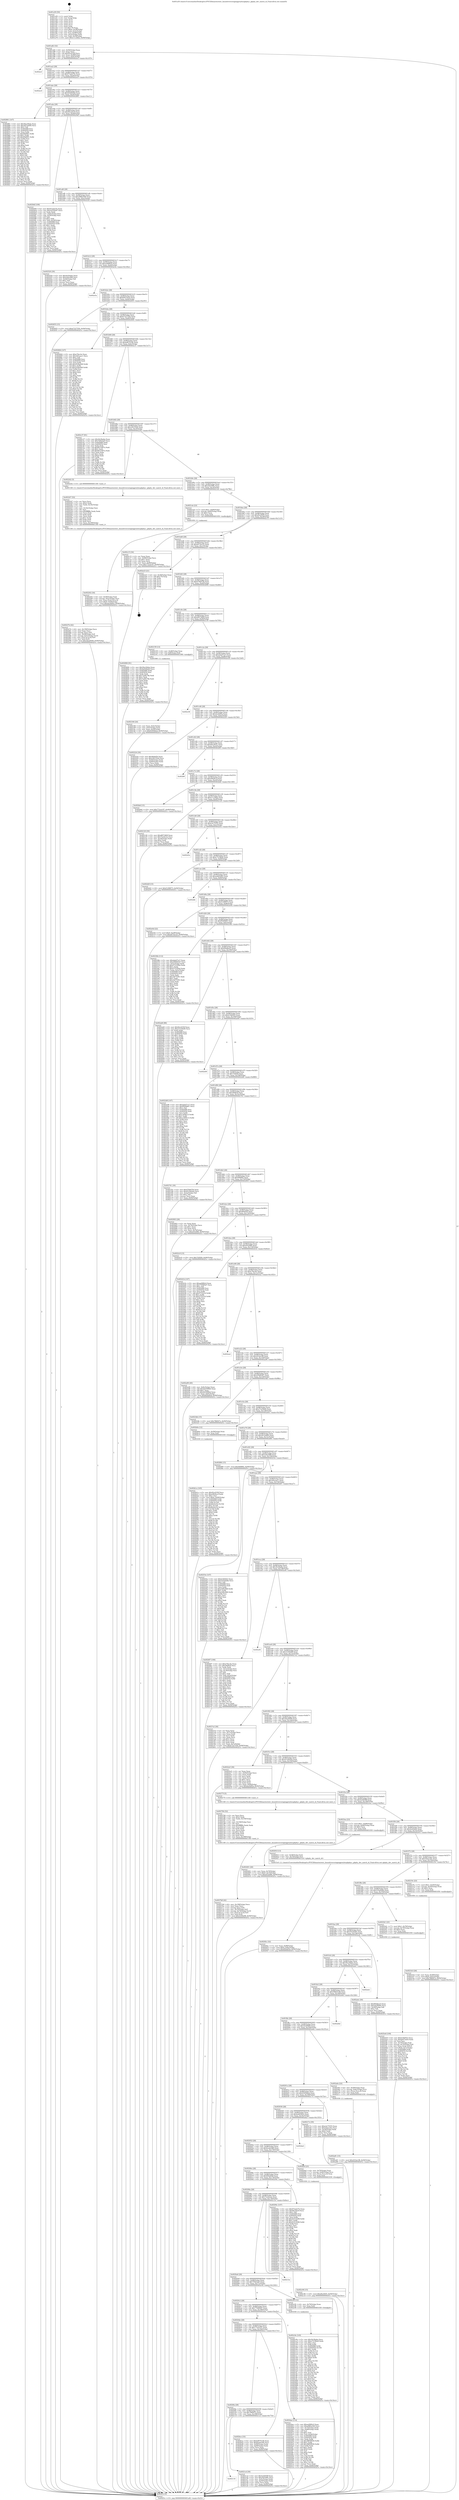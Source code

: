 digraph "0x401a50" {
  label = "0x401a50 (/mnt/c/Users/mathe/Desktop/tcc/POCII/binaries/extr_linuxdriversstaginggreybusgbphy.c_gbphy_dev_match_id_Final-ollvm.out::main(0))"
  labelloc = "t"
  node[shape=record]

  Entry [label="",width=0.3,height=0.3,shape=circle,fillcolor=black,style=filled]
  "0x401a82" [label="{
     0x401a82 [32]\l
     | [instrs]\l
     &nbsp;&nbsp;0x401a82 \<+6\>: mov -0x94(%rbp),%eax\l
     &nbsp;&nbsp;0x401a88 \<+2\>: mov %eax,%ecx\l
     &nbsp;&nbsp;0x401a8a \<+6\>: sub $0x92cd192f,%ecx\l
     &nbsp;&nbsp;0x401a90 \<+6\>: mov %eax,-0x98(%rbp)\l
     &nbsp;&nbsp;0x401a96 \<+6\>: mov %ecx,-0x9c(%rbp)\l
     &nbsp;&nbsp;0x401a9c \<+6\>: je 0000000000402ecf \<main+0x147f\>\l
  }"]
  "0x402ecf" [label="{
     0x402ecf\l
  }", style=dashed]
  "0x401aa2" [label="{
     0x401aa2 [28]\l
     | [instrs]\l
     &nbsp;&nbsp;0x401aa2 \<+5\>: jmp 0000000000401aa7 \<main+0x57\>\l
     &nbsp;&nbsp;0x401aa7 \<+6\>: mov -0x98(%rbp),%eax\l
     &nbsp;&nbsp;0x401aad \<+5\>: sub $0x972ab27b,%eax\l
     &nbsp;&nbsp;0x401ab2 \<+6\>: mov %eax,-0xa0(%rbp)\l
     &nbsp;&nbsp;0x401ab8 \<+6\>: je 0000000000402ec0 \<main+0x1470\>\l
  }"]
  Exit [label="",width=0.3,height=0.3,shape=circle,fillcolor=black,style=filled,peripheries=2]
  "0x402ec0" [label="{
     0x402ec0\l
  }", style=dashed]
  "0x401abe" [label="{
     0x401abe [28]\l
     | [instrs]\l
     &nbsp;&nbsp;0x401abe \<+5\>: jmp 0000000000401ac3 \<main+0x73\>\l
     &nbsp;&nbsp;0x401ac3 \<+6\>: mov -0x98(%rbp),%eax\l
     &nbsp;&nbsp;0x401ac9 \<+5\>: sub $0x9e928e6d,%eax\l
     &nbsp;&nbsp;0x401ace \<+6\>: mov %eax,-0xa4(%rbp)\l
     &nbsp;&nbsp;0x401ad4 \<+6\>: je 0000000000402861 \<main+0xe11\>\l
  }"]
  "0x402c9e" [label="{
     0x402c9e [145]\l
     | [instrs]\l
     &nbsp;&nbsp;0x402c9e \<+5\>: mov $0x3b1fba6a,%ecx\l
     &nbsp;&nbsp;0x402ca3 \<+5\>: mov $0xe73196e8,%edx\l
     &nbsp;&nbsp;0x402ca8 \<+3\>: mov $0x1,%sil\l
     &nbsp;&nbsp;0x402cab \<+3\>: xor %r8d,%r8d\l
     &nbsp;&nbsp;0x402cae \<+8\>: mov 0x405068,%r9d\l
     &nbsp;&nbsp;0x402cb6 \<+8\>: mov 0x405054,%r10d\l
     &nbsp;&nbsp;0x402cbe \<+4\>: sub $0x1,%r8d\l
     &nbsp;&nbsp;0x402cc2 \<+3\>: mov %r9d,%r11d\l
     &nbsp;&nbsp;0x402cc5 \<+3\>: add %r8d,%r11d\l
     &nbsp;&nbsp;0x402cc8 \<+4\>: imul %r11d,%r9d\l
     &nbsp;&nbsp;0x402ccc \<+4\>: and $0x1,%r9d\l
     &nbsp;&nbsp;0x402cd0 \<+4\>: cmp $0x0,%r9d\l
     &nbsp;&nbsp;0x402cd4 \<+3\>: sete %bl\l
     &nbsp;&nbsp;0x402cd7 \<+4\>: cmp $0xa,%r10d\l
     &nbsp;&nbsp;0x402cdb \<+4\>: setl %r14b\l
     &nbsp;&nbsp;0x402cdf \<+3\>: mov %bl,%r15b\l
     &nbsp;&nbsp;0x402ce2 \<+4\>: xor $0xff,%r15b\l
     &nbsp;&nbsp;0x402ce6 \<+3\>: mov %r14b,%r12b\l
     &nbsp;&nbsp;0x402ce9 \<+4\>: xor $0xff,%r12b\l
     &nbsp;&nbsp;0x402ced \<+4\>: xor $0x0,%sil\l
     &nbsp;&nbsp;0x402cf1 \<+3\>: mov %r15b,%r13b\l
     &nbsp;&nbsp;0x402cf4 \<+4\>: and $0x0,%r13b\l
     &nbsp;&nbsp;0x402cf8 \<+3\>: and %sil,%bl\l
     &nbsp;&nbsp;0x402cfb \<+3\>: mov %r12b,%al\l
     &nbsp;&nbsp;0x402cfe \<+2\>: and $0x0,%al\l
     &nbsp;&nbsp;0x402d00 \<+3\>: and %sil,%r14b\l
     &nbsp;&nbsp;0x402d03 \<+3\>: or %bl,%r13b\l
     &nbsp;&nbsp;0x402d06 \<+3\>: or %r14b,%al\l
     &nbsp;&nbsp;0x402d09 \<+3\>: xor %al,%r13b\l
     &nbsp;&nbsp;0x402d0c \<+3\>: or %r12b,%r15b\l
     &nbsp;&nbsp;0x402d0f \<+4\>: xor $0xff,%r15b\l
     &nbsp;&nbsp;0x402d13 \<+4\>: or $0x0,%sil\l
     &nbsp;&nbsp;0x402d17 \<+3\>: and %sil,%r15b\l
     &nbsp;&nbsp;0x402d1a \<+3\>: or %r15b,%r13b\l
     &nbsp;&nbsp;0x402d1d \<+4\>: test $0x1,%r13b\l
     &nbsp;&nbsp;0x402d21 \<+3\>: cmovne %edx,%ecx\l
     &nbsp;&nbsp;0x402d24 \<+6\>: mov %ecx,-0x94(%rbp)\l
     &nbsp;&nbsp;0x402d2a \<+5\>: jmp 0000000000402f1e \<main+0x14ce\>\l
  }"]
  "0x402861" [label="{
     0x402861 [147]\l
     | [instrs]\l
     &nbsp;&nbsp;0x402861 \<+5\>: mov $0x56a16bda,%eax\l
     &nbsp;&nbsp;0x402866 \<+5\>: mov $0x2815e600,%ecx\l
     &nbsp;&nbsp;0x40286b \<+2\>: mov $0x1,%dl\l
     &nbsp;&nbsp;0x40286d \<+7\>: mov 0x405068,%esi\l
     &nbsp;&nbsp;0x402874 \<+7\>: mov 0x405054,%edi\l
     &nbsp;&nbsp;0x40287b \<+3\>: mov %esi,%r8d\l
     &nbsp;&nbsp;0x40287e \<+7\>: sub $0xf5b69f1,%r8d\l
     &nbsp;&nbsp;0x402885 \<+4\>: sub $0x1,%r8d\l
     &nbsp;&nbsp;0x402889 \<+7\>: add $0xf5b69f1,%r8d\l
     &nbsp;&nbsp;0x402890 \<+4\>: imul %r8d,%esi\l
     &nbsp;&nbsp;0x402894 \<+3\>: and $0x1,%esi\l
     &nbsp;&nbsp;0x402897 \<+3\>: cmp $0x0,%esi\l
     &nbsp;&nbsp;0x40289a \<+4\>: sete %r9b\l
     &nbsp;&nbsp;0x40289e \<+3\>: cmp $0xa,%edi\l
     &nbsp;&nbsp;0x4028a1 \<+4\>: setl %r10b\l
     &nbsp;&nbsp;0x4028a5 \<+3\>: mov %r9b,%r11b\l
     &nbsp;&nbsp;0x4028a8 \<+4\>: xor $0xff,%r11b\l
     &nbsp;&nbsp;0x4028ac \<+3\>: mov %r10b,%bl\l
     &nbsp;&nbsp;0x4028af \<+3\>: xor $0xff,%bl\l
     &nbsp;&nbsp;0x4028b2 \<+3\>: xor $0x0,%dl\l
     &nbsp;&nbsp;0x4028b5 \<+3\>: mov %r11b,%r14b\l
     &nbsp;&nbsp;0x4028b8 \<+4\>: and $0x0,%r14b\l
     &nbsp;&nbsp;0x4028bc \<+3\>: and %dl,%r9b\l
     &nbsp;&nbsp;0x4028bf \<+3\>: mov %bl,%r15b\l
     &nbsp;&nbsp;0x4028c2 \<+4\>: and $0x0,%r15b\l
     &nbsp;&nbsp;0x4028c6 \<+3\>: and %dl,%r10b\l
     &nbsp;&nbsp;0x4028c9 \<+3\>: or %r9b,%r14b\l
     &nbsp;&nbsp;0x4028cc \<+3\>: or %r10b,%r15b\l
     &nbsp;&nbsp;0x4028cf \<+3\>: xor %r15b,%r14b\l
     &nbsp;&nbsp;0x4028d2 \<+3\>: or %bl,%r11b\l
     &nbsp;&nbsp;0x4028d5 \<+4\>: xor $0xff,%r11b\l
     &nbsp;&nbsp;0x4028d9 \<+3\>: or $0x0,%dl\l
     &nbsp;&nbsp;0x4028dc \<+3\>: and %dl,%r11b\l
     &nbsp;&nbsp;0x4028df \<+3\>: or %r11b,%r14b\l
     &nbsp;&nbsp;0x4028e2 \<+4\>: test $0x1,%r14b\l
     &nbsp;&nbsp;0x4028e6 \<+3\>: cmovne %ecx,%eax\l
     &nbsp;&nbsp;0x4028e9 \<+6\>: mov %eax,-0x94(%rbp)\l
     &nbsp;&nbsp;0x4028ef \<+5\>: jmp 0000000000402f1e \<main+0x14ce\>\l
  }"]
  "0x401ada" [label="{
     0x401ada [28]\l
     | [instrs]\l
     &nbsp;&nbsp;0x401ada \<+5\>: jmp 0000000000401adf \<main+0x8f\>\l
     &nbsp;&nbsp;0x401adf \<+6\>: mov -0x98(%rbp),%eax\l
     &nbsp;&nbsp;0x401ae5 \<+5\>: sub $0x9fc2ebc9,%eax\l
     &nbsp;&nbsp;0x401aea \<+6\>: mov %eax,-0xa8(%rbp)\l
     &nbsp;&nbsp;0x401af0 \<+6\>: je 00000000004029df \<main+0xf8f\>\l
  }"]
  "0x402c06" [label="{
     0x402c06 [15]\l
     | [instrs]\l
     &nbsp;&nbsp;0x402c06 \<+10\>: movl $0xd0a3f2f3,-0x94(%rbp)\l
     &nbsp;&nbsp;0x402c10 \<+5\>: jmp 0000000000402f1e \<main+0x14ce\>\l
  }"]
  "0x4029df" [label="{
     0x4029df [109]\l
     | [instrs]\l
     &nbsp;&nbsp;0x4029df \<+5\>: mov $0x972ab27b,%eax\l
     &nbsp;&nbsp;0x4029e4 \<+5\>: mov $0x5523d397,%ecx\l
     &nbsp;&nbsp;0x4029e9 \<+2\>: xor %edx,%edx\l
     &nbsp;&nbsp;0x4029eb \<+6\>: mov -0x8c(%rbp),%esi\l
     &nbsp;&nbsp;0x4029f1 \<+3\>: cmp -0x50(%rbp),%esi\l
     &nbsp;&nbsp;0x4029f4 \<+4\>: setl %dil\l
     &nbsp;&nbsp;0x4029f8 \<+4\>: and $0x1,%dil\l
     &nbsp;&nbsp;0x4029fc \<+4\>: mov %dil,-0x29(%rbp)\l
     &nbsp;&nbsp;0x402a00 \<+7\>: mov 0x405068,%esi\l
     &nbsp;&nbsp;0x402a07 \<+8\>: mov 0x405054,%r8d\l
     &nbsp;&nbsp;0x402a0f \<+3\>: sub $0x1,%edx\l
     &nbsp;&nbsp;0x402a12 \<+3\>: mov %esi,%r9d\l
     &nbsp;&nbsp;0x402a15 \<+3\>: add %edx,%r9d\l
     &nbsp;&nbsp;0x402a18 \<+4\>: imul %r9d,%esi\l
     &nbsp;&nbsp;0x402a1c \<+3\>: and $0x1,%esi\l
     &nbsp;&nbsp;0x402a1f \<+3\>: cmp $0x0,%esi\l
     &nbsp;&nbsp;0x402a22 \<+4\>: sete %dil\l
     &nbsp;&nbsp;0x402a26 \<+4\>: cmp $0xa,%r8d\l
     &nbsp;&nbsp;0x402a2a \<+4\>: setl %r10b\l
     &nbsp;&nbsp;0x402a2e \<+3\>: mov %dil,%r11b\l
     &nbsp;&nbsp;0x402a31 \<+3\>: and %r10b,%r11b\l
     &nbsp;&nbsp;0x402a34 \<+3\>: xor %r10b,%dil\l
     &nbsp;&nbsp;0x402a37 \<+3\>: or %dil,%r11b\l
     &nbsp;&nbsp;0x402a3a \<+4\>: test $0x1,%r11b\l
     &nbsp;&nbsp;0x402a3e \<+3\>: cmovne %ecx,%eax\l
     &nbsp;&nbsp;0x402a41 \<+6\>: mov %eax,-0x94(%rbp)\l
     &nbsp;&nbsp;0x402a47 \<+5\>: jmp 0000000000402f1e \<main+0x14ce\>\l
  }"]
  "0x401af6" [label="{
     0x401af6 [28]\l
     | [instrs]\l
     &nbsp;&nbsp;0x401af6 \<+5\>: jmp 0000000000401afb \<main+0xab\>\l
     &nbsp;&nbsp;0x401afb \<+6\>: mov -0x98(%rbp),%eax\l
     &nbsp;&nbsp;0x401b01 \<+5\>: sub $0xa986a5d9,%eax\l
     &nbsp;&nbsp;0x401b06 \<+6\>: mov %eax,-0xac(%rbp)\l
     &nbsp;&nbsp;0x401b0c \<+6\>: je 0000000000402520 \<main+0xad0\>\l
  }"]
  "0x402b1a" [label="{
     0x402b1a [165]\l
     | [instrs]\l
     &nbsp;&nbsp;0x402b1a \<+5\>: mov $0x92cd192f,%ecx\l
     &nbsp;&nbsp;0x402b1f \<+5\>: mov $0xe0626ccf,%edx\l
     &nbsp;&nbsp;0x402b24 \<+3\>: mov $0x1,%sil\l
     &nbsp;&nbsp;0x402b27 \<+10\>: movl $0x0,-0x90(%rbp)\l
     &nbsp;&nbsp;0x402b31 \<+8\>: mov 0x405068,%r8d\l
     &nbsp;&nbsp;0x402b39 \<+8\>: mov 0x405054,%r9d\l
     &nbsp;&nbsp;0x402b41 \<+3\>: mov %r8d,%r10d\l
     &nbsp;&nbsp;0x402b44 \<+7\>: sub $0xfb24cf1b,%r10d\l
     &nbsp;&nbsp;0x402b4b \<+4\>: sub $0x1,%r10d\l
     &nbsp;&nbsp;0x402b4f \<+7\>: add $0xfb24cf1b,%r10d\l
     &nbsp;&nbsp;0x402b56 \<+4\>: imul %r10d,%r8d\l
     &nbsp;&nbsp;0x402b5a \<+4\>: and $0x1,%r8d\l
     &nbsp;&nbsp;0x402b5e \<+4\>: cmp $0x0,%r8d\l
     &nbsp;&nbsp;0x402b62 \<+4\>: sete %r11b\l
     &nbsp;&nbsp;0x402b66 \<+4\>: cmp $0xa,%r9d\l
     &nbsp;&nbsp;0x402b6a \<+3\>: setl %bl\l
     &nbsp;&nbsp;0x402b6d \<+3\>: mov %r11b,%r14b\l
     &nbsp;&nbsp;0x402b70 \<+4\>: xor $0xff,%r14b\l
     &nbsp;&nbsp;0x402b74 \<+3\>: mov %bl,%r15b\l
     &nbsp;&nbsp;0x402b77 \<+4\>: xor $0xff,%r15b\l
     &nbsp;&nbsp;0x402b7b \<+4\>: xor $0x0,%sil\l
     &nbsp;&nbsp;0x402b7f \<+3\>: mov %r14b,%r12b\l
     &nbsp;&nbsp;0x402b82 \<+4\>: and $0x0,%r12b\l
     &nbsp;&nbsp;0x402b86 \<+3\>: and %sil,%r11b\l
     &nbsp;&nbsp;0x402b89 \<+3\>: mov %r15b,%r13b\l
     &nbsp;&nbsp;0x402b8c \<+4\>: and $0x0,%r13b\l
     &nbsp;&nbsp;0x402b90 \<+3\>: and %sil,%bl\l
     &nbsp;&nbsp;0x402b93 \<+3\>: or %r11b,%r12b\l
     &nbsp;&nbsp;0x402b96 \<+3\>: or %bl,%r13b\l
     &nbsp;&nbsp;0x402b99 \<+3\>: xor %r13b,%r12b\l
     &nbsp;&nbsp;0x402b9c \<+3\>: or %r15b,%r14b\l
     &nbsp;&nbsp;0x402b9f \<+4\>: xor $0xff,%r14b\l
     &nbsp;&nbsp;0x402ba3 \<+4\>: or $0x0,%sil\l
     &nbsp;&nbsp;0x402ba7 \<+3\>: and %sil,%r14b\l
     &nbsp;&nbsp;0x402baa \<+3\>: or %r14b,%r12b\l
     &nbsp;&nbsp;0x402bad \<+4\>: test $0x1,%r12b\l
     &nbsp;&nbsp;0x402bb1 \<+3\>: cmovne %edx,%ecx\l
     &nbsp;&nbsp;0x402bb4 \<+6\>: mov %ecx,-0x94(%rbp)\l
     &nbsp;&nbsp;0x402bba \<+5\>: jmp 0000000000402f1e \<main+0x14ce\>\l
  }"]
  "0x402520" [label="{
     0x402520 [30]\l
     | [instrs]\l
     &nbsp;&nbsp;0x402520 \<+5\>: mov $0x4ed3defe,%eax\l
     &nbsp;&nbsp;0x402525 \<+5\>: mov $0x2afec688,%ecx\l
     &nbsp;&nbsp;0x40252a \<+3\>: mov -0x2b(%rbp),%dl\l
     &nbsp;&nbsp;0x40252d \<+3\>: test $0x1,%dl\l
     &nbsp;&nbsp;0x402530 \<+3\>: cmovne %ecx,%eax\l
     &nbsp;&nbsp;0x402533 \<+6\>: mov %eax,-0x94(%rbp)\l
     &nbsp;&nbsp;0x402539 \<+5\>: jmp 0000000000402f1e \<main+0x14ce\>\l
  }"]
  "0x401b12" [label="{
     0x401b12 [28]\l
     | [instrs]\l
     &nbsp;&nbsp;0x401b12 \<+5\>: jmp 0000000000401b17 \<main+0xc7\>\l
     &nbsp;&nbsp;0x401b17 \<+6\>: mov -0x98(%rbp),%eax\l
     &nbsp;&nbsp;0x401b1d \<+5\>: sub $0xaef480c0,%eax\l
     &nbsp;&nbsp;0x401b22 \<+6\>: mov %eax,-0xb0(%rbp)\l
     &nbsp;&nbsp;0x401b28 \<+6\>: je 0000000000402e5a \<main+0x140a\>\l
  }"]
  "0x402a81" [label="{
     0x402a81 [15]\l
     | [instrs]\l
     &nbsp;&nbsp;0x402a81 \<+10\>: movl $0x201be1f8,-0x94(%rbp)\l
     &nbsp;&nbsp;0x402a8b \<+5\>: jmp 0000000000402f1e \<main+0x14ce\>\l
  }"]
  "0x402e5a" [label="{
     0x402e5a\l
  }", style=dashed]
  "0x401b2e" [label="{
     0x401b2e [28]\l
     | [instrs]\l
     &nbsp;&nbsp;0x401b2e \<+5\>: jmp 0000000000401b33 \<main+0xe3\>\l
     &nbsp;&nbsp;0x401b33 \<+6\>: mov -0x98(%rbp),%eax\l
     &nbsp;&nbsp;0x401b39 \<+5\>: sub $0xb047edc6,%eax\l
     &nbsp;&nbsp;0x401b3e \<+6\>: mov %eax,-0xb4(%rbp)\l
     &nbsp;&nbsp;0x401b44 \<+6\>: je 0000000000402655 \<main+0xc05\>\l
  }"]
  "0x40292c" [label="{
     0x40292c [32]\l
     | [instrs]\l
     &nbsp;&nbsp;0x40292c \<+7\>: mov %rax,-0x88(%rbp)\l
     &nbsp;&nbsp;0x402933 \<+10\>: movl $0x0,-0x8c(%rbp)\l
     &nbsp;&nbsp;0x40293d \<+10\>: movl $0x6f2bdf3d,-0x94(%rbp)\l
     &nbsp;&nbsp;0x402947 \<+5\>: jmp 0000000000402f1e \<main+0x14ce\>\l
  }"]
  "0x402655" [label="{
     0x402655 [15]\l
     | [instrs]\l
     &nbsp;&nbsp;0x402655 \<+10\>: movl $0xb7227550,-0x94(%rbp)\l
     &nbsp;&nbsp;0x40265f \<+5\>: jmp 0000000000402f1e \<main+0x14ce\>\l
  }"]
  "0x401b4a" [label="{
     0x401b4a [28]\l
     | [instrs]\l
     &nbsp;&nbsp;0x401b4a \<+5\>: jmp 0000000000401b4f \<main+0xff\>\l
     &nbsp;&nbsp;0x401b4f \<+6\>: mov -0x98(%rbp),%eax\l
     &nbsp;&nbsp;0x401b55 \<+5\>: sub $0xb7227550,%eax\l
     &nbsp;&nbsp;0x401b5a \<+6\>: mov %eax,-0xb8(%rbp)\l
     &nbsp;&nbsp;0x401b60 \<+6\>: je 0000000000402664 \<main+0xc14\>\l
  }"]
  "0x4027b8" [label="{
     0x4027b8 [42]\l
     | [instrs]\l
     &nbsp;&nbsp;0x4027b8 \<+6\>: mov -0x198(%rbp),%ecx\l
     &nbsp;&nbsp;0x4027be \<+3\>: imul %eax,%ecx\l
     &nbsp;&nbsp;0x4027c1 \<+3\>: movslq %ecx,%r8\l
     &nbsp;&nbsp;0x4027c4 \<+4\>: mov -0x70(%rbp),%r9\l
     &nbsp;&nbsp;0x4027c8 \<+4\>: movslq -0x74(%rbp),%r10\l
     &nbsp;&nbsp;0x4027cc \<+4\>: mov (%r9,%r10,8),%r9\l
     &nbsp;&nbsp;0x4027d0 \<+3\>: mov %r8,(%r9)\l
     &nbsp;&nbsp;0x4027d3 \<+10\>: movl $0x3c93fa98,-0x94(%rbp)\l
     &nbsp;&nbsp;0x4027dd \<+5\>: jmp 0000000000402f1e \<main+0x14ce\>\l
  }"]
  "0x402664" [label="{
     0x402664 [147]\l
     | [instrs]\l
     &nbsp;&nbsp;0x402664 \<+5\>: mov $0xe76ec4e,%eax\l
     &nbsp;&nbsp;0x402669 \<+5\>: mov $0x345caac1,%ecx\l
     &nbsp;&nbsp;0x40266e \<+2\>: mov $0x1,%dl\l
     &nbsp;&nbsp;0x402670 \<+7\>: mov 0x405068,%esi\l
     &nbsp;&nbsp;0x402677 \<+7\>: mov 0x405054,%edi\l
     &nbsp;&nbsp;0x40267e \<+3\>: mov %esi,%r8d\l
     &nbsp;&nbsp;0x402681 \<+7\>: add $0x2536a049,%r8d\l
     &nbsp;&nbsp;0x402688 \<+4\>: sub $0x1,%r8d\l
     &nbsp;&nbsp;0x40268c \<+7\>: sub $0x2536a049,%r8d\l
     &nbsp;&nbsp;0x402693 \<+4\>: imul %r8d,%esi\l
     &nbsp;&nbsp;0x402697 \<+3\>: and $0x1,%esi\l
     &nbsp;&nbsp;0x40269a \<+3\>: cmp $0x0,%esi\l
     &nbsp;&nbsp;0x40269d \<+4\>: sete %r9b\l
     &nbsp;&nbsp;0x4026a1 \<+3\>: cmp $0xa,%edi\l
     &nbsp;&nbsp;0x4026a4 \<+4\>: setl %r10b\l
     &nbsp;&nbsp;0x4026a8 \<+3\>: mov %r9b,%r11b\l
     &nbsp;&nbsp;0x4026ab \<+4\>: xor $0xff,%r11b\l
     &nbsp;&nbsp;0x4026af \<+3\>: mov %r10b,%bl\l
     &nbsp;&nbsp;0x4026b2 \<+3\>: xor $0xff,%bl\l
     &nbsp;&nbsp;0x4026b5 \<+3\>: xor $0x0,%dl\l
     &nbsp;&nbsp;0x4026b8 \<+3\>: mov %r11b,%r14b\l
     &nbsp;&nbsp;0x4026bb \<+4\>: and $0x0,%r14b\l
     &nbsp;&nbsp;0x4026bf \<+3\>: and %dl,%r9b\l
     &nbsp;&nbsp;0x4026c2 \<+3\>: mov %bl,%r15b\l
     &nbsp;&nbsp;0x4026c5 \<+4\>: and $0x0,%r15b\l
     &nbsp;&nbsp;0x4026c9 \<+3\>: and %dl,%r10b\l
     &nbsp;&nbsp;0x4026cc \<+3\>: or %r9b,%r14b\l
     &nbsp;&nbsp;0x4026cf \<+3\>: or %r10b,%r15b\l
     &nbsp;&nbsp;0x4026d2 \<+3\>: xor %r15b,%r14b\l
     &nbsp;&nbsp;0x4026d5 \<+3\>: or %bl,%r11b\l
     &nbsp;&nbsp;0x4026d8 \<+4\>: xor $0xff,%r11b\l
     &nbsp;&nbsp;0x4026dc \<+3\>: or $0x0,%dl\l
     &nbsp;&nbsp;0x4026df \<+3\>: and %dl,%r11b\l
     &nbsp;&nbsp;0x4026e2 \<+3\>: or %r11b,%r14b\l
     &nbsp;&nbsp;0x4026e5 \<+4\>: test $0x1,%r14b\l
     &nbsp;&nbsp;0x4026e9 \<+3\>: cmovne %ecx,%eax\l
     &nbsp;&nbsp;0x4026ec \<+6\>: mov %eax,-0x94(%rbp)\l
     &nbsp;&nbsp;0x4026f2 \<+5\>: jmp 0000000000402f1e \<main+0x14ce\>\l
  }"]
  "0x401b66" [label="{
     0x401b66 [28]\l
     | [instrs]\l
     &nbsp;&nbsp;0x401b66 \<+5\>: jmp 0000000000401b6b \<main+0x11b\>\l
     &nbsp;&nbsp;0x401b6b \<+6\>: mov -0x98(%rbp),%eax\l
     &nbsp;&nbsp;0x401b71 \<+5\>: sub $0xbd8701d6,%eax\l
     &nbsp;&nbsp;0x401b76 \<+6\>: mov %eax,-0xbc(%rbp)\l
     &nbsp;&nbsp;0x401b7c \<+6\>: je 0000000000402c37 \<main+0x11e7\>\l
  }"]
  "0x402784" [label="{
     0x402784 [52]\l
     | [instrs]\l
     &nbsp;&nbsp;0x402784 \<+2\>: xor %ecx,%ecx\l
     &nbsp;&nbsp;0x402786 \<+5\>: mov $0x2,%edx\l
     &nbsp;&nbsp;0x40278b \<+6\>: mov %edx,-0x194(%rbp)\l
     &nbsp;&nbsp;0x402791 \<+1\>: cltd\l
     &nbsp;&nbsp;0x402792 \<+6\>: mov -0x194(%rbp),%esi\l
     &nbsp;&nbsp;0x402798 \<+2\>: idiv %esi\l
     &nbsp;&nbsp;0x40279a \<+6\>: imul $0xfffffffe,%edx,%edx\l
     &nbsp;&nbsp;0x4027a0 \<+2\>: mov %ecx,%edi\l
     &nbsp;&nbsp;0x4027a2 \<+2\>: sub %edx,%edi\l
     &nbsp;&nbsp;0x4027a4 \<+2\>: mov %ecx,%edx\l
     &nbsp;&nbsp;0x4027a6 \<+3\>: sub $0x1,%edx\l
     &nbsp;&nbsp;0x4027a9 \<+2\>: add %edx,%edi\l
     &nbsp;&nbsp;0x4027ab \<+2\>: sub %edi,%ecx\l
     &nbsp;&nbsp;0x4027ad \<+6\>: mov %ecx,-0x198(%rbp)\l
     &nbsp;&nbsp;0x4027b3 \<+5\>: call 0000000000401160 \<next_i\>\l
     | [calls]\l
     &nbsp;&nbsp;0x401160 \{1\} (/mnt/c/Users/mathe/Desktop/tcc/POCII/binaries/extr_linuxdriversstaginggreybusgbphy.c_gbphy_dev_match_id_Final-ollvm.out::next_i)\l
  }"]
  "0x402c37" [label="{
     0x402c37 [91]\l
     | [instrs]\l
     &nbsp;&nbsp;0x402c37 \<+5\>: mov $0x3b1fba6a,%eax\l
     &nbsp;&nbsp;0x402c3c \<+5\>: mov $0x745b3af3,%ecx\l
     &nbsp;&nbsp;0x402c41 \<+7\>: mov 0x405068,%edx\l
     &nbsp;&nbsp;0x402c48 \<+7\>: mov 0x405054,%esi\l
     &nbsp;&nbsp;0x402c4f \<+2\>: mov %edx,%edi\l
     &nbsp;&nbsp;0x402c51 \<+6\>: sub $0x847e497a,%edi\l
     &nbsp;&nbsp;0x402c57 \<+3\>: sub $0x1,%edi\l
     &nbsp;&nbsp;0x402c5a \<+6\>: add $0x847e497a,%edi\l
     &nbsp;&nbsp;0x402c60 \<+3\>: imul %edi,%edx\l
     &nbsp;&nbsp;0x402c63 \<+3\>: and $0x1,%edx\l
     &nbsp;&nbsp;0x402c66 \<+3\>: cmp $0x0,%edx\l
     &nbsp;&nbsp;0x402c69 \<+4\>: sete %r8b\l
     &nbsp;&nbsp;0x402c6d \<+3\>: cmp $0xa,%esi\l
     &nbsp;&nbsp;0x402c70 \<+4\>: setl %r9b\l
     &nbsp;&nbsp;0x402c74 \<+3\>: mov %r8b,%r10b\l
     &nbsp;&nbsp;0x402c77 \<+3\>: and %r9b,%r10b\l
     &nbsp;&nbsp;0x402c7a \<+3\>: xor %r9b,%r8b\l
     &nbsp;&nbsp;0x402c7d \<+3\>: or %r8b,%r10b\l
     &nbsp;&nbsp;0x402c80 \<+4\>: test $0x1,%r10b\l
     &nbsp;&nbsp;0x402c84 \<+3\>: cmovne %ecx,%eax\l
     &nbsp;&nbsp;0x402c87 \<+6\>: mov %eax,-0x94(%rbp)\l
     &nbsp;&nbsp;0x402c8d \<+5\>: jmp 0000000000402f1e \<main+0x14ce\>\l
  }"]
  "0x401b82" [label="{
     0x401b82 [28]\l
     | [instrs]\l
     &nbsp;&nbsp;0x401b82 \<+5\>: jmp 0000000000401b87 \<main+0x137\>\l
     &nbsp;&nbsp;0x401b87 \<+6\>: mov -0x98(%rbp),%eax\l
     &nbsp;&nbsp;0x401b8d \<+5\>: sub $0xc49155e6,%eax\l
     &nbsp;&nbsp;0x401b92 \<+6\>: mov %eax,-0xc0(%rbp)\l
     &nbsp;&nbsp;0x401b98 \<+6\>: je 0000000000402242 \<main+0x7f2\>\l
  }"]
  "0x4025e8" [label="{
     0x4025e8 [109]\l
     | [instrs]\l
     &nbsp;&nbsp;0x4025e8 \<+5\>: mov $0xfc54b922,%ecx\l
     &nbsp;&nbsp;0x4025ed \<+5\>: mov $0xb047edc6,%edx\l
     &nbsp;&nbsp;0x4025f2 \<+2\>: xor %esi,%esi\l
     &nbsp;&nbsp;0x4025f4 \<+4\>: mov -0x70(%rbp),%rdi\l
     &nbsp;&nbsp;0x4025f8 \<+4\>: movslq -0x74(%rbp),%r8\l
     &nbsp;&nbsp;0x4025fc \<+4\>: mov %rax,(%rdi,%r8,8)\l
     &nbsp;&nbsp;0x402600 \<+7\>: movl $0x0,-0x7c(%rbp)\l
     &nbsp;&nbsp;0x402607 \<+8\>: mov 0x405068,%r9d\l
     &nbsp;&nbsp;0x40260f \<+8\>: mov 0x405054,%r10d\l
     &nbsp;&nbsp;0x402617 \<+3\>: sub $0x1,%esi\l
     &nbsp;&nbsp;0x40261a \<+3\>: mov %r9d,%r11d\l
     &nbsp;&nbsp;0x40261d \<+3\>: add %esi,%r11d\l
     &nbsp;&nbsp;0x402620 \<+4\>: imul %r11d,%r9d\l
     &nbsp;&nbsp;0x402624 \<+4\>: and $0x1,%r9d\l
     &nbsp;&nbsp;0x402628 \<+4\>: cmp $0x0,%r9d\l
     &nbsp;&nbsp;0x40262c \<+3\>: sete %bl\l
     &nbsp;&nbsp;0x40262f \<+4\>: cmp $0xa,%r10d\l
     &nbsp;&nbsp;0x402633 \<+4\>: setl %r14b\l
     &nbsp;&nbsp;0x402637 \<+3\>: mov %bl,%r15b\l
     &nbsp;&nbsp;0x40263a \<+3\>: and %r14b,%r15b\l
     &nbsp;&nbsp;0x40263d \<+3\>: xor %r14b,%bl\l
     &nbsp;&nbsp;0x402640 \<+3\>: or %bl,%r15b\l
     &nbsp;&nbsp;0x402643 \<+4\>: test $0x1,%r15b\l
     &nbsp;&nbsp;0x402647 \<+3\>: cmovne %edx,%ecx\l
     &nbsp;&nbsp;0x40264a \<+6\>: mov %ecx,-0x94(%rbp)\l
     &nbsp;&nbsp;0x402650 \<+5\>: jmp 0000000000402f1e \<main+0x14ce\>\l
  }"]
  "0x402242" [label="{
     0x402242 [5]\l
     | [instrs]\l
     &nbsp;&nbsp;0x402242 \<+5\>: call 0000000000401160 \<next_i\>\l
     | [calls]\l
     &nbsp;&nbsp;0x401160 \{1\} (/mnt/c/Users/mathe/Desktop/tcc/POCII/binaries/extr_linuxdriversstaginggreybusgbphy.c_gbphy_dev_match_id_Final-ollvm.out::next_i)\l
  }"]
  "0x401b9e" [label="{
     0x401b9e [28]\l
     | [instrs]\l
     &nbsp;&nbsp;0x401b9e \<+5\>: jmp 0000000000401ba3 \<main+0x153\>\l
     &nbsp;&nbsp;0x401ba3 \<+6\>: mov -0x98(%rbp),%eax\l
     &nbsp;&nbsp;0x401ba9 \<+5\>: sub $0xc6d168fc,%eax\l
     &nbsp;&nbsp;0x401bae \<+6\>: mov %eax,-0xc4(%rbp)\l
     &nbsp;&nbsp;0x401bb4 \<+6\>: je 00000000004021eb \<main+0x79b\>\l
  }"]
  "0x402401" [label="{
     0x402401 [26]\l
     | [instrs]\l
     &nbsp;&nbsp;0x402401 \<+4\>: mov %rax,-0x70(%rbp)\l
     &nbsp;&nbsp;0x402405 \<+7\>: movl $0x0,-0x74(%rbp)\l
     &nbsp;&nbsp;0x40240c \<+10\>: movl $0xe032486,-0x94(%rbp)\l
     &nbsp;&nbsp;0x402416 \<+5\>: jmp 0000000000402f1e \<main+0x14ce\>\l
  }"]
  "0x4021eb" [label="{
     0x4021eb [23]\l
     | [instrs]\l
     &nbsp;&nbsp;0x4021eb \<+7\>: movl $0x1,-0x60(%rbp)\l
     &nbsp;&nbsp;0x4021f2 \<+4\>: movslq -0x60(%rbp),%rax\l
     &nbsp;&nbsp;0x4021f6 \<+4\>: shl $0x3,%rax\l
     &nbsp;&nbsp;0x4021fa \<+3\>: mov %rax,%rdi\l
     &nbsp;&nbsp;0x4021fd \<+5\>: call 0000000000401050 \<malloc@plt\>\l
     | [calls]\l
     &nbsp;&nbsp;0x401050 \{1\} (unknown)\l
  }"]
  "0x401bba" [label="{
     0x401bba [28]\l
     | [instrs]\l
     &nbsp;&nbsp;0x401bba \<+5\>: jmp 0000000000401bbf \<main+0x16f\>\l
     &nbsp;&nbsp;0x401bbf \<+6\>: mov -0x98(%rbp),%eax\l
     &nbsp;&nbsp;0x401bc5 \<+5\>: sub $0xd0a3f2f3,%eax\l
     &nbsp;&nbsp;0x401bca \<+6\>: mov %eax,-0xc8(%rbp)\l
     &nbsp;&nbsp;0x401bd0 \<+6\>: je 0000000000402c15 \<main+0x11c5\>\l
  }"]
  "0x40227b" [label="{
     0x40227b [42]\l
     | [instrs]\l
     &nbsp;&nbsp;0x40227b \<+6\>: mov -0x190(%rbp),%ecx\l
     &nbsp;&nbsp;0x402281 \<+3\>: imul %eax,%ecx\l
     &nbsp;&nbsp;0x402284 \<+3\>: movslq %ecx,%r8\l
     &nbsp;&nbsp;0x402287 \<+4\>: mov -0x58(%rbp),%r9\l
     &nbsp;&nbsp;0x40228b \<+4\>: movslq -0x5c(%rbp),%r10\l
     &nbsp;&nbsp;0x40228f \<+4\>: mov (%r9,%r10,8),%r9\l
     &nbsp;&nbsp;0x402293 \<+3\>: mov %r8,(%r9)\l
     &nbsp;&nbsp;0x402296 \<+10\>: movl $0x3dea9509,-0x94(%rbp)\l
     &nbsp;&nbsp;0x4022a0 \<+5\>: jmp 0000000000402f1e \<main+0x14ce\>\l
  }"]
  "0x402c15" [label="{
     0x402c15 [34]\l
     | [instrs]\l
     &nbsp;&nbsp;0x402c15 \<+2\>: xor %eax,%eax\l
     &nbsp;&nbsp;0x402c17 \<+6\>: mov -0x90(%rbp),%ecx\l
     &nbsp;&nbsp;0x402c1d \<+3\>: sub $0x1,%eax\l
     &nbsp;&nbsp;0x402c20 \<+2\>: sub %eax,%ecx\l
     &nbsp;&nbsp;0x402c22 \<+6\>: mov %ecx,-0x90(%rbp)\l
     &nbsp;&nbsp;0x402c28 \<+10\>: movl $0x772cb197,-0x94(%rbp)\l
     &nbsp;&nbsp;0x402c32 \<+5\>: jmp 0000000000402f1e \<main+0x14ce\>\l
  }"]
  "0x401bd6" [label="{
     0x401bd6 [28]\l
     | [instrs]\l
     &nbsp;&nbsp;0x401bd6 \<+5\>: jmp 0000000000401bdb \<main+0x18b\>\l
     &nbsp;&nbsp;0x401bdb \<+6\>: mov -0x98(%rbp),%eax\l
     &nbsp;&nbsp;0x401be1 \<+5\>: sub $0xd475ec25,%eax\l
     &nbsp;&nbsp;0x401be6 \<+6\>: mov %eax,-0xcc(%rbp)\l
     &nbsp;&nbsp;0x401bec \<+6\>: je 0000000000402e23 \<main+0x13d3\>\l
  }"]
  "0x402247" [label="{
     0x402247 [52]\l
     | [instrs]\l
     &nbsp;&nbsp;0x402247 \<+2\>: xor %ecx,%ecx\l
     &nbsp;&nbsp;0x402249 \<+5\>: mov $0x2,%edx\l
     &nbsp;&nbsp;0x40224e \<+6\>: mov %edx,-0x18c(%rbp)\l
     &nbsp;&nbsp;0x402254 \<+1\>: cltd\l
     &nbsp;&nbsp;0x402255 \<+6\>: mov -0x18c(%rbp),%esi\l
     &nbsp;&nbsp;0x40225b \<+2\>: idiv %esi\l
     &nbsp;&nbsp;0x40225d \<+6\>: imul $0xfffffffe,%edx,%edx\l
     &nbsp;&nbsp;0x402263 \<+2\>: mov %ecx,%edi\l
     &nbsp;&nbsp;0x402265 \<+2\>: sub %edx,%edi\l
     &nbsp;&nbsp;0x402267 \<+2\>: mov %ecx,%edx\l
     &nbsp;&nbsp;0x402269 \<+3\>: sub $0x1,%edx\l
     &nbsp;&nbsp;0x40226c \<+2\>: add %edx,%edi\l
     &nbsp;&nbsp;0x40226e \<+2\>: sub %edi,%ecx\l
     &nbsp;&nbsp;0x402270 \<+6\>: mov %ecx,-0x190(%rbp)\l
     &nbsp;&nbsp;0x402276 \<+5\>: call 0000000000401160 \<next_i\>\l
     | [calls]\l
     &nbsp;&nbsp;0x401160 \{1\} (/mnt/c/Users/mathe/Desktop/tcc/POCII/binaries/extr_linuxdriversstaginggreybusgbphy.c_gbphy_dev_match_id_Final-ollvm.out::next_i)\l
  }"]
  "0x402e23" [label="{
     0x402e23 [21]\l
     | [instrs]\l
     &nbsp;&nbsp;0x402e23 \<+3\>: mov -0x38(%rbp),%eax\l
     &nbsp;&nbsp;0x402e26 \<+7\>: add $0x178,%rsp\l
     &nbsp;&nbsp;0x402e2d \<+1\>: pop %rbx\l
     &nbsp;&nbsp;0x402e2e \<+2\>: pop %r12\l
     &nbsp;&nbsp;0x402e30 \<+2\>: pop %r13\l
     &nbsp;&nbsp;0x402e32 \<+2\>: pop %r14\l
     &nbsp;&nbsp;0x402e34 \<+2\>: pop %r15\l
     &nbsp;&nbsp;0x402e36 \<+1\>: pop %rbp\l
     &nbsp;&nbsp;0x402e37 \<+1\>: ret\l
  }"]
  "0x401bf2" [label="{
     0x401bf2 [28]\l
     | [instrs]\l
     &nbsp;&nbsp;0x401bf2 \<+5\>: jmp 0000000000401bf7 \<main+0x1a7\>\l
     &nbsp;&nbsp;0x401bf7 \<+6\>: mov -0x98(%rbp),%eax\l
     &nbsp;&nbsp;0x401bfd \<+5\>: sub $0xd78d47f4,%eax\l
     &nbsp;&nbsp;0x401c02 \<+6\>: mov %eax,-0xd0(%rbp)\l
     &nbsp;&nbsp;0x401c08 \<+6\>: je 0000000000402806 \<main+0xdb6\>\l
  }"]
  "0x402202" [label="{
     0x402202 [34]\l
     | [instrs]\l
     &nbsp;&nbsp;0x402202 \<+4\>: mov -0x58(%rbp),%rdi\l
     &nbsp;&nbsp;0x402206 \<+4\>: movslq -0x5c(%rbp),%rcx\l
     &nbsp;&nbsp;0x40220a \<+4\>: mov %rax,(%rdi,%rcx,8)\l
     &nbsp;&nbsp;0x40220e \<+7\>: movl $0x0,-0x64(%rbp)\l
     &nbsp;&nbsp;0x402215 \<+10\>: movl $0xdac6df5a,-0x94(%rbp)\l
     &nbsp;&nbsp;0x40221f \<+5\>: jmp 0000000000402f1e \<main+0x14ce\>\l
  }"]
  "0x402806" [label="{
     0x402806 [91]\l
     | [instrs]\l
     &nbsp;&nbsp;0x402806 \<+5\>: mov $0x56a16bda,%eax\l
     &nbsp;&nbsp;0x40280b \<+5\>: mov $0x9e928e6d,%ecx\l
     &nbsp;&nbsp;0x402810 \<+7\>: mov 0x405068,%edx\l
     &nbsp;&nbsp;0x402817 \<+7\>: mov 0x405054,%esi\l
     &nbsp;&nbsp;0x40281e \<+2\>: mov %edx,%edi\l
     &nbsp;&nbsp;0x402820 \<+6\>: add $0x7a28e74b,%edi\l
     &nbsp;&nbsp;0x402826 \<+3\>: sub $0x1,%edi\l
     &nbsp;&nbsp;0x402829 \<+6\>: sub $0x7a28e74b,%edi\l
     &nbsp;&nbsp;0x40282f \<+3\>: imul %edi,%edx\l
     &nbsp;&nbsp;0x402832 \<+3\>: and $0x1,%edx\l
     &nbsp;&nbsp;0x402835 \<+3\>: cmp $0x0,%edx\l
     &nbsp;&nbsp;0x402838 \<+4\>: sete %r8b\l
     &nbsp;&nbsp;0x40283c \<+3\>: cmp $0xa,%esi\l
     &nbsp;&nbsp;0x40283f \<+4\>: setl %r9b\l
     &nbsp;&nbsp;0x402843 \<+3\>: mov %r8b,%r10b\l
     &nbsp;&nbsp;0x402846 \<+3\>: and %r9b,%r10b\l
     &nbsp;&nbsp;0x402849 \<+3\>: xor %r9b,%r8b\l
     &nbsp;&nbsp;0x40284c \<+3\>: or %r8b,%r10b\l
     &nbsp;&nbsp;0x40284f \<+4\>: test $0x1,%r10b\l
     &nbsp;&nbsp;0x402853 \<+3\>: cmovne %ecx,%eax\l
     &nbsp;&nbsp;0x402856 \<+6\>: mov %eax,-0x94(%rbp)\l
     &nbsp;&nbsp;0x40285c \<+5\>: jmp 0000000000402f1e \<main+0x14ce\>\l
  }"]
  "0x401c0e" [label="{
     0x401c0e [28]\l
     | [instrs]\l
     &nbsp;&nbsp;0x401c0e \<+5\>: jmp 0000000000401c13 \<main+0x1c3\>\l
     &nbsp;&nbsp;0x401c13 \<+6\>: mov -0x98(%rbp),%eax\l
     &nbsp;&nbsp;0x401c19 \<+5\>: sub $0xd857d60f,%eax\l
     &nbsp;&nbsp;0x401c1e \<+6\>: mov %eax,-0xd4(%rbp)\l
     &nbsp;&nbsp;0x401c24 \<+6\>: je 0000000000402159 \<main+0x709\>\l
  }"]
  "0x402116" [label="{
     0x402116\l
  }", style=dashed]
  "0x402159" [label="{
     0x402159 [13]\l
     | [instrs]\l
     &nbsp;&nbsp;0x402159 \<+4\>: mov -0x48(%rbp),%rax\l
     &nbsp;&nbsp;0x40215d \<+4\>: mov 0x8(%rax),%rdi\l
     &nbsp;&nbsp;0x402161 \<+5\>: call 0000000000401060 \<atoi@plt\>\l
     | [calls]\l
     &nbsp;&nbsp;0x401060 \{1\} (unknown)\l
  }"]
  "0x401c2a" [label="{
     0x401c2a [28]\l
     | [instrs]\l
     &nbsp;&nbsp;0x401c2a \<+5\>: jmp 0000000000401c2f \<main+0x1df\>\l
     &nbsp;&nbsp;0x401c2f \<+6\>: mov -0x98(%rbp),%eax\l
     &nbsp;&nbsp;0x401c35 \<+5\>: sub $0xdabd7ce7,%eax\l
     &nbsp;&nbsp;0x401c3a \<+6\>: mov %eax,-0xd8(%rbp)\l
     &nbsp;&nbsp;0x401c40 \<+6\>: je 0000000000402e38 \<main+0x13e8\>\l
  }"]
  "0x4021cd" [label="{
     0x4021cd [30]\l
     | [instrs]\l
     &nbsp;&nbsp;0x4021cd \<+5\>: mov $0x4a44f38f,%eax\l
     &nbsp;&nbsp;0x4021d2 \<+5\>: mov $0xc6d168fc,%ecx\l
     &nbsp;&nbsp;0x4021d7 \<+3\>: mov -0x5c(%rbp),%edx\l
     &nbsp;&nbsp;0x4021da \<+3\>: cmp -0x50(%rbp),%edx\l
     &nbsp;&nbsp;0x4021dd \<+3\>: cmovl %ecx,%eax\l
     &nbsp;&nbsp;0x4021e0 \<+6\>: mov %eax,-0x94(%rbp)\l
     &nbsp;&nbsp;0x4021e6 \<+5\>: jmp 0000000000402f1e \<main+0x14ce\>\l
  }"]
  "0x402e38" [label="{
     0x402e38\l
  }", style=dashed]
  "0x401c46" [label="{
     0x401c46 [28]\l
     | [instrs]\l
     &nbsp;&nbsp;0x401c46 \<+5\>: jmp 0000000000401c4b \<main+0x1fb\>\l
     &nbsp;&nbsp;0x401c4b \<+6\>: mov -0x98(%rbp),%eax\l
     &nbsp;&nbsp;0x401c51 \<+5\>: sub $0xdac6df5a,%eax\l
     &nbsp;&nbsp;0x401c56 \<+6\>: mov %eax,-0xdc(%rbp)\l
     &nbsp;&nbsp;0x401c5c \<+6\>: je 0000000000402224 \<main+0x7d4\>\l
  }"]
  "0x4020fa" [label="{
     0x4020fa [28]\l
     | [instrs]\l
     &nbsp;&nbsp;0x4020fa \<+5\>: jmp 00000000004020ff \<main+0x6af\>\l
     &nbsp;&nbsp;0x4020ff \<+6\>: mov -0x98(%rbp),%eax\l
     &nbsp;&nbsp;0x402105 \<+5\>: sub $0x7ffd047e,%eax\l
     &nbsp;&nbsp;0x40210a \<+6\>: mov %eax,-0x188(%rbp)\l
     &nbsp;&nbsp;0x402110 \<+6\>: je 00000000004021cd \<main+0x77d\>\l
  }"]
  "0x402224" [label="{
     0x402224 [30]\l
     | [instrs]\l
     &nbsp;&nbsp;0x402224 \<+5\>: mov $0xdb9ef5d,%eax\l
     &nbsp;&nbsp;0x402229 \<+5\>: mov $0xc49155e6,%ecx\l
     &nbsp;&nbsp;0x40222e \<+3\>: mov -0x64(%rbp),%edx\l
     &nbsp;&nbsp;0x402231 \<+3\>: cmp -0x60(%rbp),%edx\l
     &nbsp;&nbsp;0x402234 \<+3\>: cmovl %ecx,%eax\l
     &nbsp;&nbsp;0x402237 \<+6\>: mov %eax,-0x94(%rbp)\l
     &nbsp;&nbsp;0x40223d \<+5\>: jmp 0000000000402f1e \<main+0x14ce\>\l
  }"]
  "0x401c62" [label="{
     0x401c62 [28]\l
     | [instrs]\l
     &nbsp;&nbsp;0x401c62 \<+5\>: jmp 0000000000401c67 \<main+0x217\>\l
     &nbsp;&nbsp;0x401c67 \<+6\>: mov -0x98(%rbp),%eax\l
     &nbsp;&nbsp;0x401c6d \<+5\>: sub $0xdb2c8e51,%eax\l
     &nbsp;&nbsp;0x401c72 \<+6\>: mov %eax,-0xe0(%rbp)\l
     &nbsp;&nbsp;0x401c78 \<+6\>: je 0000000000402f0f \<main+0x14bf\>\l
  }"]
  "0x402bce" [label="{
     0x402bce [33]\l
     | [instrs]\l
     &nbsp;&nbsp;0x402bce \<+5\>: mov $0xbd8701d6,%eax\l
     &nbsp;&nbsp;0x402bd3 \<+5\>: mov $0x6ea4e5d0,%ecx\l
     &nbsp;&nbsp;0x402bd8 \<+6\>: mov -0x90(%rbp),%edx\l
     &nbsp;&nbsp;0x402bde \<+3\>: cmp -0x68(%rbp),%edx\l
     &nbsp;&nbsp;0x402be1 \<+3\>: cmovl %ecx,%eax\l
     &nbsp;&nbsp;0x402be4 \<+6\>: mov %eax,-0x94(%rbp)\l
     &nbsp;&nbsp;0x402bea \<+5\>: jmp 0000000000402f1e \<main+0x14ce\>\l
  }"]
  "0x402f0f" [label="{
     0x402f0f\l
  }", style=dashed]
  "0x401c7e" [label="{
     0x401c7e [28]\l
     | [instrs]\l
     &nbsp;&nbsp;0x401c7e \<+5\>: jmp 0000000000401c83 \<main+0x233\>\l
     &nbsp;&nbsp;0x401c83 \<+6\>: mov -0x98(%rbp),%eax\l
     &nbsp;&nbsp;0x401c89 \<+5\>: sub $0xe0626ccf,%eax\l
     &nbsp;&nbsp;0x401c8e \<+6\>: mov %eax,-0xe4(%rbp)\l
     &nbsp;&nbsp;0x401c94 \<+6\>: je 0000000000402bbf \<main+0x116f\>\l
  }"]
  "0x4020de" [label="{
     0x4020de [28]\l
     | [instrs]\l
     &nbsp;&nbsp;0x4020de \<+5\>: jmp 00000000004020e3 \<main+0x693\>\l
     &nbsp;&nbsp;0x4020e3 \<+6\>: mov -0x98(%rbp),%eax\l
     &nbsp;&nbsp;0x4020e9 \<+5\>: sub $0x772cb197,%eax\l
     &nbsp;&nbsp;0x4020ee \<+6\>: mov %eax,-0x184(%rbp)\l
     &nbsp;&nbsp;0x4020f4 \<+6\>: je 0000000000402bce \<main+0x117e\>\l
  }"]
  "0x402bbf" [label="{
     0x402bbf [15]\l
     | [instrs]\l
     &nbsp;&nbsp;0x402bbf \<+10\>: movl $0x772cb197,-0x94(%rbp)\l
     &nbsp;&nbsp;0x402bc9 \<+5\>: jmp 0000000000402f1e \<main+0x14ce\>\l
  }"]
  "0x401c9a" [label="{
     0x401c9a [28]\l
     | [instrs]\l
     &nbsp;&nbsp;0x401c9a \<+5\>: jmp 0000000000401c9f \<main+0x24f\>\l
     &nbsp;&nbsp;0x401c9f \<+6\>: mov -0x98(%rbp),%eax\l
     &nbsp;&nbsp;0x401ca5 \<+5\>: sub $0xe11c2bb2,%eax\l
     &nbsp;&nbsp;0x401caa \<+6\>: mov %eax,-0xe8(%rbp)\l
     &nbsp;&nbsp;0x401cb0 \<+6\>: je 0000000000402120 \<main+0x6d0\>\l
  }"]
  "0x4024ae" [label="{
     0x4024ae [114]\l
     | [instrs]\l
     &nbsp;&nbsp;0x4024ae \<+5\>: mov $0xaef480c0,%eax\l
     &nbsp;&nbsp;0x4024b3 \<+5\>: mov $0xa986a5d9,%ecx\l
     &nbsp;&nbsp;0x4024b8 \<+3\>: mov -0x74(%rbp),%edx\l
     &nbsp;&nbsp;0x4024bb \<+3\>: cmp -0x68(%rbp),%edx\l
     &nbsp;&nbsp;0x4024be \<+4\>: setl %sil\l
     &nbsp;&nbsp;0x4024c2 \<+4\>: and $0x1,%sil\l
     &nbsp;&nbsp;0x4024c6 \<+4\>: mov %sil,-0x2b(%rbp)\l
     &nbsp;&nbsp;0x4024ca \<+7\>: mov 0x405068,%edx\l
     &nbsp;&nbsp;0x4024d1 \<+7\>: mov 0x405054,%edi\l
     &nbsp;&nbsp;0x4024d8 \<+3\>: mov %edx,%r8d\l
     &nbsp;&nbsp;0x4024db \<+7\>: sub $0x38858930,%r8d\l
     &nbsp;&nbsp;0x4024e2 \<+4\>: sub $0x1,%r8d\l
     &nbsp;&nbsp;0x4024e6 \<+7\>: add $0x38858930,%r8d\l
     &nbsp;&nbsp;0x4024ed \<+4\>: imul %r8d,%edx\l
     &nbsp;&nbsp;0x4024f1 \<+3\>: and $0x1,%edx\l
     &nbsp;&nbsp;0x4024f4 \<+3\>: cmp $0x0,%edx\l
     &nbsp;&nbsp;0x4024f7 \<+4\>: sete %sil\l
     &nbsp;&nbsp;0x4024fb \<+3\>: cmp $0xa,%edi\l
     &nbsp;&nbsp;0x4024fe \<+4\>: setl %r9b\l
     &nbsp;&nbsp;0x402502 \<+3\>: mov %sil,%r10b\l
     &nbsp;&nbsp;0x402505 \<+3\>: and %r9b,%r10b\l
     &nbsp;&nbsp;0x402508 \<+3\>: xor %r9b,%sil\l
     &nbsp;&nbsp;0x40250b \<+3\>: or %sil,%r10b\l
     &nbsp;&nbsp;0x40250e \<+4\>: test $0x1,%r10b\l
     &nbsp;&nbsp;0x402512 \<+3\>: cmovne %ecx,%eax\l
     &nbsp;&nbsp;0x402515 \<+6\>: mov %eax,-0x94(%rbp)\l
     &nbsp;&nbsp;0x40251b \<+5\>: jmp 0000000000402f1e \<main+0x14ce\>\l
  }"]
  "0x402120" [label="{
     0x402120 [30]\l
     | [instrs]\l
     &nbsp;&nbsp;0x402120 \<+5\>: mov $0xd857d60f,%eax\l
     &nbsp;&nbsp;0x402125 \<+5\>: mov $0x72cb4c2e,%ecx\l
     &nbsp;&nbsp;0x40212a \<+3\>: mov -0x34(%rbp),%edx\l
     &nbsp;&nbsp;0x40212d \<+3\>: cmp $0x2,%edx\l
     &nbsp;&nbsp;0x402130 \<+3\>: cmovne %ecx,%eax\l
     &nbsp;&nbsp;0x402133 \<+6\>: mov %eax,-0x94(%rbp)\l
     &nbsp;&nbsp;0x402139 \<+5\>: jmp 0000000000402f1e \<main+0x14ce\>\l
  }"]
  "0x401cb6" [label="{
     0x401cb6 [28]\l
     | [instrs]\l
     &nbsp;&nbsp;0x401cb6 \<+5\>: jmp 0000000000401cbb \<main+0x26b\>\l
     &nbsp;&nbsp;0x401cbb \<+6\>: mov -0x98(%rbp),%eax\l
     &nbsp;&nbsp;0x401cc1 \<+5\>: sub $0xe3e75555,%eax\l
     &nbsp;&nbsp;0x401cc6 \<+6\>: mov %eax,-0xec(%rbp)\l
     &nbsp;&nbsp;0x401ccc \<+6\>: je 0000000000402d3e \<main+0x12ee\>\l
  }"]
  "0x402f1e" [label="{
     0x402f1e [5]\l
     | [instrs]\l
     &nbsp;&nbsp;0x402f1e \<+5\>: jmp 0000000000401a82 \<main+0x32\>\l
  }"]
  "0x401a50" [label="{
     0x401a50 [50]\l
     | [instrs]\l
     &nbsp;&nbsp;0x401a50 \<+1\>: push %rbp\l
     &nbsp;&nbsp;0x401a51 \<+3\>: mov %rsp,%rbp\l
     &nbsp;&nbsp;0x401a54 \<+2\>: push %r15\l
     &nbsp;&nbsp;0x401a56 \<+2\>: push %r14\l
     &nbsp;&nbsp;0x401a58 \<+2\>: push %r13\l
     &nbsp;&nbsp;0x401a5a \<+2\>: push %r12\l
     &nbsp;&nbsp;0x401a5c \<+1\>: push %rbx\l
     &nbsp;&nbsp;0x401a5d \<+7\>: sub $0x178,%rsp\l
     &nbsp;&nbsp;0x401a64 \<+7\>: movl $0x0,-0x38(%rbp)\l
     &nbsp;&nbsp;0x401a6b \<+3\>: mov %edi,-0x3c(%rbp)\l
     &nbsp;&nbsp;0x401a6e \<+4\>: mov %rsi,-0x48(%rbp)\l
     &nbsp;&nbsp;0x401a72 \<+3\>: mov -0x3c(%rbp),%edi\l
     &nbsp;&nbsp;0x401a75 \<+3\>: mov %edi,-0x34(%rbp)\l
     &nbsp;&nbsp;0x401a78 \<+10\>: movl $0xe11c2bb2,-0x94(%rbp)\l
  }"]
  "0x402166" [label="{
     0x402166 [24]\l
     | [instrs]\l
     &nbsp;&nbsp;0x402166 \<+3\>: mov %eax,-0x4c(%rbp)\l
     &nbsp;&nbsp;0x402169 \<+3\>: mov -0x4c(%rbp),%eax\l
     &nbsp;&nbsp;0x40216c \<+3\>: mov %eax,-0x30(%rbp)\l
     &nbsp;&nbsp;0x40216f \<+10\>: movl $0x63058ded,-0x94(%rbp)\l
     &nbsp;&nbsp;0x402179 \<+5\>: jmp 0000000000402f1e \<main+0x14ce\>\l
  }"]
  "0x4020c2" [label="{
     0x4020c2 [28]\l
     | [instrs]\l
     &nbsp;&nbsp;0x4020c2 \<+5\>: jmp 00000000004020c7 \<main+0x677\>\l
     &nbsp;&nbsp;0x4020c7 \<+6\>: mov -0x98(%rbp),%eax\l
     &nbsp;&nbsp;0x4020cd \<+5\>: sub $0x770085d7,%eax\l
     &nbsp;&nbsp;0x4020d2 \<+6\>: mov %eax,-0x180(%rbp)\l
     &nbsp;&nbsp;0x4020d8 \<+6\>: je 00000000004024ae \<main+0xa5e\>\l
  }"]
  "0x402d3e" [label="{
     0x402d3e\l
  }", style=dashed]
  "0x401cd2" [label="{
     0x401cd2 [28]\l
     | [instrs]\l
     &nbsp;&nbsp;0x401cd2 \<+5\>: jmp 0000000000401cd7 \<main+0x287\>\l
     &nbsp;&nbsp;0x401cd7 \<+6\>: mov -0x98(%rbp),%eax\l
     &nbsp;&nbsp;0x401cdd \<+5\>: sub $0xe73196e8,%eax\l
     &nbsp;&nbsp;0x401ce2 \<+6\>: mov %eax,-0xf0(%rbp)\l
     &nbsp;&nbsp;0x401ce8 \<+6\>: je 0000000000402d2f \<main+0x12df\>\l
  }"]
  "0x402c92" [label="{
     0x402c92 [12]\l
     | [instrs]\l
     &nbsp;&nbsp;0x402c92 \<+4\>: mov -0x70(%rbp),%rax\l
     &nbsp;&nbsp;0x402c96 \<+3\>: mov %rax,%rdi\l
     &nbsp;&nbsp;0x402c99 \<+5\>: call 0000000000401030 \<free@plt\>\l
     | [calls]\l
     &nbsp;&nbsp;0x401030 \{1\} (unknown)\l
  }"]
  "0x402d2f" [label="{
     0x402d2f [15]\l
     | [instrs]\l
     &nbsp;&nbsp;0x402d2f \<+10\>: movl $0xf1298973,-0x94(%rbp)\l
     &nbsp;&nbsp;0x402d39 \<+5\>: jmp 0000000000402f1e \<main+0x14ce\>\l
  }"]
  "0x401cee" [label="{
     0x401cee [28]\l
     | [instrs]\l
     &nbsp;&nbsp;0x401cee \<+5\>: jmp 0000000000401cf3 \<main+0x2a3\>\l
     &nbsp;&nbsp;0x401cf3 \<+6\>: mov -0x98(%rbp),%eax\l
     &nbsp;&nbsp;0x401cf9 \<+5\>: sub $0xedd02483,%eax\l
     &nbsp;&nbsp;0x401cfe \<+6\>: mov %eax,-0xf4(%rbp)\l
     &nbsp;&nbsp;0x401d04 \<+6\>: je 0000000000402dfe \<main+0x13ae\>\l
  }"]
  "0x4020a6" [label="{
     0x4020a6 [28]\l
     | [instrs]\l
     &nbsp;&nbsp;0x4020a6 \<+5\>: jmp 00000000004020ab \<main+0x65b\>\l
     &nbsp;&nbsp;0x4020ab \<+6\>: mov -0x98(%rbp),%eax\l
     &nbsp;&nbsp;0x4020b1 \<+5\>: sub $0x745b3af3,%eax\l
     &nbsp;&nbsp;0x4020b6 \<+6\>: mov %eax,-0x17c(%rbp)\l
     &nbsp;&nbsp;0x4020bc \<+6\>: je 0000000000402c92 \<main+0x1242\>\l
  }"]
  "0x402dfe" [label="{
     0x402dfe\l
  }", style=dashed]
  "0x401d0a" [label="{
     0x401d0a [28]\l
     | [instrs]\l
     &nbsp;&nbsp;0x401d0a \<+5\>: jmp 0000000000401d0f \<main+0x2bf\>\l
     &nbsp;&nbsp;0x401d0f \<+6\>: mov -0x98(%rbp),%eax\l
     &nbsp;&nbsp;0x401d15 \<+5\>: sub $0xf1298973,%eax\l
     &nbsp;&nbsp;0x401d1a \<+6\>: mov %eax,-0xf8(%rbp)\l
     &nbsp;&nbsp;0x401d20 \<+6\>: je 0000000000402e0d \<main+0x13bd\>\l
  }"]
  "0x40213e" [label="{
     0x40213e\l
  }", style=dashed]
  "0x402e0d" [label="{
     0x402e0d [22]\l
     | [instrs]\l
     &nbsp;&nbsp;0x402e0d \<+7\>: movl $0x0,-0x38(%rbp)\l
     &nbsp;&nbsp;0x402e14 \<+10\>: movl $0xd475ec25,-0x94(%rbp)\l
     &nbsp;&nbsp;0x402e1e \<+5\>: jmp 0000000000402f1e \<main+0x14ce\>\l
  }"]
  "0x401d26" [label="{
     0x401d26 [28]\l
     | [instrs]\l
     &nbsp;&nbsp;0x401d26 \<+5\>: jmp 0000000000401d2b \<main+0x2db\>\l
     &nbsp;&nbsp;0x401d2b \<+6\>: mov -0x98(%rbp),%eax\l
     &nbsp;&nbsp;0x401d31 \<+5\>: sub $0xf9269b67,%eax\l
     &nbsp;&nbsp;0x401d36 \<+6\>: mov %eax,-0xfc(%rbp)\l
     &nbsp;&nbsp;0x401d3c \<+6\>: je 000000000040236b \<main+0x91b\>\l
  }"]
  "0x40208a" [label="{
     0x40208a [28]\l
     | [instrs]\l
     &nbsp;&nbsp;0x40208a \<+5\>: jmp 000000000040208f \<main+0x63f\>\l
     &nbsp;&nbsp;0x40208f \<+6\>: mov -0x98(%rbp),%eax\l
     &nbsp;&nbsp;0x402095 \<+5\>: sub $0x72cb4c2e,%eax\l
     &nbsp;&nbsp;0x40209a \<+6\>: mov %eax,-0x178(%rbp)\l
     &nbsp;&nbsp;0x4020a0 \<+6\>: je 000000000040213e \<main+0x6ee\>\l
  }"]
  "0x40236b" [label="{
     0x40236b [112]\l
     | [instrs]\l
     &nbsp;&nbsp;0x40236b \<+5\>: mov $0xdabd7ce7,%eax\l
     &nbsp;&nbsp;0x402370 \<+5\>: mov $0x209d63d7,%ecx\l
     &nbsp;&nbsp;0x402375 \<+3\>: mov -0x5c(%rbp),%edx\l
     &nbsp;&nbsp;0x402378 \<+6\>: add $0x473145bd,%edx\l
     &nbsp;&nbsp;0x40237e \<+3\>: add $0x1,%edx\l
     &nbsp;&nbsp;0x402381 \<+6\>: sub $0x473145bd,%edx\l
     &nbsp;&nbsp;0x402387 \<+3\>: mov %edx,-0x5c(%rbp)\l
     &nbsp;&nbsp;0x40238a \<+7\>: mov 0x405068,%edx\l
     &nbsp;&nbsp;0x402391 \<+7\>: mov 0x405054,%esi\l
     &nbsp;&nbsp;0x402398 \<+2\>: mov %edx,%edi\l
     &nbsp;&nbsp;0x40239a \<+6\>: sub $0xc4475391,%edi\l
     &nbsp;&nbsp;0x4023a0 \<+3\>: sub $0x1,%edi\l
     &nbsp;&nbsp;0x4023a3 \<+6\>: add $0xc4475391,%edi\l
     &nbsp;&nbsp;0x4023a9 \<+3\>: imul %edi,%edx\l
     &nbsp;&nbsp;0x4023ac \<+3\>: and $0x1,%edx\l
     &nbsp;&nbsp;0x4023af \<+3\>: cmp $0x0,%edx\l
     &nbsp;&nbsp;0x4023b2 \<+4\>: sete %r8b\l
     &nbsp;&nbsp;0x4023b6 \<+3\>: cmp $0xa,%esi\l
     &nbsp;&nbsp;0x4023b9 \<+4\>: setl %r9b\l
     &nbsp;&nbsp;0x4023bd \<+3\>: mov %r8b,%r10b\l
     &nbsp;&nbsp;0x4023c0 \<+3\>: and %r9b,%r10b\l
     &nbsp;&nbsp;0x4023c3 \<+3\>: xor %r9b,%r8b\l
     &nbsp;&nbsp;0x4023c6 \<+3\>: or %r8b,%r10b\l
     &nbsp;&nbsp;0x4023c9 \<+4\>: test $0x1,%r10b\l
     &nbsp;&nbsp;0x4023cd \<+3\>: cmovne %ecx,%eax\l
     &nbsp;&nbsp;0x4023d0 \<+6\>: mov %eax,-0x94(%rbp)\l
     &nbsp;&nbsp;0x4023d6 \<+5\>: jmp 0000000000402f1e \<main+0x14ce\>\l
  }"]
  "0x401d42" [label="{
     0x401d42 [28]\l
     | [instrs]\l
     &nbsp;&nbsp;0x401d42 \<+5\>: jmp 0000000000401d47 \<main+0x2f7\>\l
     &nbsp;&nbsp;0x401d47 \<+6\>: mov -0x98(%rbp),%eax\l
     &nbsp;&nbsp;0x401d4d \<+5\>: sub $0xf94dbee5,%eax\l
     &nbsp;&nbsp;0x401d52 \<+6\>: mov %eax,-0x100(%rbp)\l
     &nbsp;&nbsp;0x401d58 \<+6\>: je 0000000000402ab8 \<main+0x1068\>\l
  }"]
  "0x40294c" [label="{
     0x40294c [147]\l
     | [instrs]\l
     &nbsp;&nbsp;0x40294c \<+5\>: mov $0x972ab27b,%eax\l
     &nbsp;&nbsp;0x402951 \<+5\>: mov $0x9fc2ebc9,%ecx\l
     &nbsp;&nbsp;0x402956 \<+2\>: mov $0x1,%dl\l
     &nbsp;&nbsp;0x402958 \<+7\>: mov 0x405068,%esi\l
     &nbsp;&nbsp;0x40295f \<+7\>: mov 0x405054,%edi\l
     &nbsp;&nbsp;0x402966 \<+3\>: mov %esi,%r8d\l
     &nbsp;&nbsp;0x402969 \<+7\>: add $0x43314299,%r8d\l
     &nbsp;&nbsp;0x402970 \<+4\>: sub $0x1,%r8d\l
     &nbsp;&nbsp;0x402974 \<+7\>: sub $0x43314299,%r8d\l
     &nbsp;&nbsp;0x40297b \<+4\>: imul %r8d,%esi\l
     &nbsp;&nbsp;0x40297f \<+3\>: and $0x1,%esi\l
     &nbsp;&nbsp;0x402982 \<+3\>: cmp $0x0,%esi\l
     &nbsp;&nbsp;0x402985 \<+4\>: sete %r9b\l
     &nbsp;&nbsp;0x402989 \<+3\>: cmp $0xa,%edi\l
     &nbsp;&nbsp;0x40298c \<+4\>: setl %r10b\l
     &nbsp;&nbsp;0x402990 \<+3\>: mov %r9b,%r11b\l
     &nbsp;&nbsp;0x402993 \<+4\>: xor $0xff,%r11b\l
     &nbsp;&nbsp;0x402997 \<+3\>: mov %r10b,%bl\l
     &nbsp;&nbsp;0x40299a \<+3\>: xor $0xff,%bl\l
     &nbsp;&nbsp;0x40299d \<+3\>: xor $0x1,%dl\l
     &nbsp;&nbsp;0x4029a0 \<+3\>: mov %r11b,%r14b\l
     &nbsp;&nbsp;0x4029a3 \<+4\>: and $0xff,%r14b\l
     &nbsp;&nbsp;0x4029a7 \<+3\>: and %dl,%r9b\l
     &nbsp;&nbsp;0x4029aa \<+3\>: mov %bl,%r15b\l
     &nbsp;&nbsp;0x4029ad \<+4\>: and $0xff,%r15b\l
     &nbsp;&nbsp;0x4029b1 \<+3\>: and %dl,%r10b\l
     &nbsp;&nbsp;0x4029b4 \<+3\>: or %r9b,%r14b\l
     &nbsp;&nbsp;0x4029b7 \<+3\>: or %r10b,%r15b\l
     &nbsp;&nbsp;0x4029ba \<+3\>: xor %r15b,%r14b\l
     &nbsp;&nbsp;0x4029bd \<+3\>: or %bl,%r11b\l
     &nbsp;&nbsp;0x4029c0 \<+4\>: xor $0xff,%r11b\l
     &nbsp;&nbsp;0x4029c4 \<+3\>: or $0x1,%dl\l
     &nbsp;&nbsp;0x4029c7 \<+3\>: and %dl,%r11b\l
     &nbsp;&nbsp;0x4029ca \<+3\>: or %r11b,%r14b\l
     &nbsp;&nbsp;0x4029cd \<+4\>: test $0x1,%r14b\l
     &nbsp;&nbsp;0x4029d1 \<+3\>: cmovne %ecx,%eax\l
     &nbsp;&nbsp;0x4029d4 \<+6\>: mov %eax,-0x94(%rbp)\l
     &nbsp;&nbsp;0x4029da \<+5\>: jmp 0000000000402f1e \<main+0x14ce\>\l
  }"]
  "0x402ab8" [label="{
     0x402ab8 [86]\l
     | [instrs]\l
     &nbsp;&nbsp;0x402ab8 \<+5\>: mov $0x92cd192f,%eax\l
     &nbsp;&nbsp;0x402abd \<+5\>: mov $0x27e25b40,%ecx\l
     &nbsp;&nbsp;0x402ac2 \<+2\>: xor %edx,%edx\l
     &nbsp;&nbsp;0x402ac4 \<+7\>: mov 0x405068,%esi\l
     &nbsp;&nbsp;0x402acb \<+7\>: mov 0x405054,%edi\l
     &nbsp;&nbsp;0x402ad2 \<+3\>: sub $0x1,%edx\l
     &nbsp;&nbsp;0x402ad5 \<+3\>: mov %esi,%r8d\l
     &nbsp;&nbsp;0x402ad8 \<+3\>: add %edx,%r8d\l
     &nbsp;&nbsp;0x402adb \<+4\>: imul %r8d,%esi\l
     &nbsp;&nbsp;0x402adf \<+3\>: and $0x1,%esi\l
     &nbsp;&nbsp;0x402ae2 \<+3\>: cmp $0x0,%esi\l
     &nbsp;&nbsp;0x402ae5 \<+4\>: sete %r9b\l
     &nbsp;&nbsp;0x402ae9 \<+3\>: cmp $0xa,%edi\l
     &nbsp;&nbsp;0x402aec \<+4\>: setl %r10b\l
     &nbsp;&nbsp;0x402af0 \<+3\>: mov %r9b,%r11b\l
     &nbsp;&nbsp;0x402af3 \<+3\>: and %r10b,%r11b\l
     &nbsp;&nbsp;0x402af6 \<+3\>: xor %r10b,%r9b\l
     &nbsp;&nbsp;0x402af9 \<+3\>: or %r9b,%r11b\l
     &nbsp;&nbsp;0x402afc \<+4\>: test $0x1,%r11b\l
     &nbsp;&nbsp;0x402b00 \<+3\>: cmovne %ecx,%eax\l
     &nbsp;&nbsp;0x402b03 \<+6\>: mov %eax,-0x94(%rbp)\l
     &nbsp;&nbsp;0x402b09 \<+5\>: jmp 0000000000402f1e \<main+0x14ce\>\l
  }"]
  "0x401d5e" [label="{
     0x401d5e [28]\l
     | [instrs]\l
     &nbsp;&nbsp;0x401d5e \<+5\>: jmp 0000000000401d63 \<main+0x313\>\l
     &nbsp;&nbsp;0x401d63 \<+6\>: mov -0x98(%rbp),%eax\l
     &nbsp;&nbsp;0x401d69 \<+5\>: sub $0xfc54b922,%eax\l
     &nbsp;&nbsp;0x401d6e \<+6\>: mov %eax,-0x104(%rbp)\l
     &nbsp;&nbsp;0x401d74 \<+6\>: je 0000000000402e69 \<main+0x1419\>\l
  }"]
  "0x40206e" [label="{
     0x40206e [28]\l
     | [instrs]\l
     &nbsp;&nbsp;0x40206e \<+5\>: jmp 0000000000402073 \<main+0x623\>\l
     &nbsp;&nbsp;0x402073 \<+6\>: mov -0x98(%rbp),%eax\l
     &nbsp;&nbsp;0x402079 \<+5\>: sub $0x6f2bdf3d,%eax\l
     &nbsp;&nbsp;0x40207e \<+6\>: mov %eax,-0x174(%rbp)\l
     &nbsp;&nbsp;0x402084 \<+6\>: je 000000000040294c \<main+0xefc\>\l
  }"]
  "0x402e69" [label="{
     0x402e69\l
  }", style=dashed]
  "0x401d7a" [label="{
     0x401d7a [28]\l
     | [instrs]\l
     &nbsp;&nbsp;0x401d7a \<+5\>: jmp 0000000000401d7f \<main+0x32f\>\l
     &nbsp;&nbsp;0x401d7f \<+6\>: mov -0x98(%rbp),%eax\l
     &nbsp;&nbsp;0x401d85 \<+5\>: sub $0x7d2826,%eax\l
     &nbsp;&nbsp;0x401d8a \<+6\>: mov %eax,-0x108(%rbp)\l
     &nbsp;&nbsp;0x401d90 \<+6\>: je 00000000004022d8 \<main+0x888\>\l
  }"]
  "0x402bef" [label="{
     0x402bef [23]\l
     | [instrs]\l
     &nbsp;&nbsp;0x402bef \<+4\>: mov -0x70(%rbp),%rax\l
     &nbsp;&nbsp;0x402bf3 \<+7\>: movslq -0x90(%rbp),%rcx\l
     &nbsp;&nbsp;0x402bfa \<+4\>: mov (%rax,%rcx,8),%rax\l
     &nbsp;&nbsp;0x402bfe \<+3\>: mov %rax,%rdi\l
     &nbsp;&nbsp;0x402c01 \<+5\>: call 0000000000401030 \<free@plt\>\l
     | [calls]\l
     &nbsp;&nbsp;0x401030 \{1\} (unknown)\l
  }"]
  "0x4022d8" [label="{
     0x4022d8 [147]\l
     | [instrs]\l
     &nbsp;&nbsp;0x4022d8 \<+5\>: mov $0xdabd7ce7,%eax\l
     &nbsp;&nbsp;0x4022dd \<+5\>: mov $0xf9269b67,%ecx\l
     &nbsp;&nbsp;0x4022e2 \<+2\>: mov $0x1,%dl\l
     &nbsp;&nbsp;0x4022e4 \<+7\>: mov 0x405068,%esi\l
     &nbsp;&nbsp;0x4022eb \<+7\>: mov 0x405054,%edi\l
     &nbsp;&nbsp;0x4022f2 \<+3\>: mov %esi,%r8d\l
     &nbsp;&nbsp;0x4022f5 \<+7\>: sub $0xcc958e13,%r8d\l
     &nbsp;&nbsp;0x4022fc \<+4\>: sub $0x1,%r8d\l
     &nbsp;&nbsp;0x402300 \<+7\>: add $0xcc958e13,%r8d\l
     &nbsp;&nbsp;0x402307 \<+4\>: imul %r8d,%esi\l
     &nbsp;&nbsp;0x40230b \<+3\>: and $0x1,%esi\l
     &nbsp;&nbsp;0x40230e \<+3\>: cmp $0x0,%esi\l
     &nbsp;&nbsp;0x402311 \<+4\>: sete %r9b\l
     &nbsp;&nbsp;0x402315 \<+3\>: cmp $0xa,%edi\l
     &nbsp;&nbsp;0x402318 \<+4\>: setl %r10b\l
     &nbsp;&nbsp;0x40231c \<+3\>: mov %r9b,%r11b\l
     &nbsp;&nbsp;0x40231f \<+4\>: xor $0xff,%r11b\l
     &nbsp;&nbsp;0x402323 \<+3\>: mov %r10b,%bl\l
     &nbsp;&nbsp;0x402326 \<+3\>: xor $0xff,%bl\l
     &nbsp;&nbsp;0x402329 \<+3\>: xor $0x0,%dl\l
     &nbsp;&nbsp;0x40232c \<+3\>: mov %r11b,%r14b\l
     &nbsp;&nbsp;0x40232f \<+4\>: and $0x0,%r14b\l
     &nbsp;&nbsp;0x402333 \<+3\>: and %dl,%r9b\l
     &nbsp;&nbsp;0x402336 \<+3\>: mov %bl,%r15b\l
     &nbsp;&nbsp;0x402339 \<+4\>: and $0x0,%r15b\l
     &nbsp;&nbsp;0x40233d \<+3\>: and %dl,%r10b\l
     &nbsp;&nbsp;0x402340 \<+3\>: or %r9b,%r14b\l
     &nbsp;&nbsp;0x402343 \<+3\>: or %r10b,%r15b\l
     &nbsp;&nbsp;0x402346 \<+3\>: xor %r15b,%r14b\l
     &nbsp;&nbsp;0x402349 \<+3\>: or %bl,%r11b\l
     &nbsp;&nbsp;0x40234c \<+4\>: xor $0xff,%r11b\l
     &nbsp;&nbsp;0x402350 \<+3\>: or $0x0,%dl\l
     &nbsp;&nbsp;0x402353 \<+3\>: and %dl,%r11b\l
     &nbsp;&nbsp;0x402356 \<+3\>: or %r11b,%r14b\l
     &nbsp;&nbsp;0x402359 \<+4\>: test $0x1,%r14b\l
     &nbsp;&nbsp;0x40235d \<+3\>: cmovne %ecx,%eax\l
     &nbsp;&nbsp;0x402360 \<+6\>: mov %eax,-0x94(%rbp)\l
     &nbsp;&nbsp;0x402366 \<+5\>: jmp 0000000000402f1e \<main+0x14ce\>\l
  }"]
  "0x401d96" [label="{
     0x401d96 [28]\l
     | [instrs]\l
     &nbsp;&nbsp;0x401d96 \<+5\>: jmp 0000000000401d9b \<main+0x34b\>\l
     &nbsp;&nbsp;0x401d9b \<+6\>: mov -0x98(%rbp),%eax\l
     &nbsp;&nbsp;0x401da1 \<+5\>: sub $0x26fdfc8,%eax\l
     &nbsp;&nbsp;0x401da6 \<+6\>: mov %eax,-0x10c(%rbp)\l
     &nbsp;&nbsp;0x401dac \<+6\>: je 0000000000402761 \<main+0xd11\>\l
  }"]
  "0x402052" [label="{
     0x402052 [28]\l
     | [instrs]\l
     &nbsp;&nbsp;0x402052 \<+5\>: jmp 0000000000402057 \<main+0x607\>\l
     &nbsp;&nbsp;0x402057 \<+6\>: mov -0x98(%rbp),%eax\l
     &nbsp;&nbsp;0x40205d \<+5\>: sub $0x6ea4e5d0,%eax\l
     &nbsp;&nbsp;0x402062 \<+6\>: mov %eax,-0x170(%rbp)\l
     &nbsp;&nbsp;0x402068 \<+6\>: je 0000000000402bef \<main+0x119f\>\l
  }"]
  "0x402761" [label="{
     0x402761 [30]\l
     | [instrs]\l
     &nbsp;&nbsp;0x402761 \<+5\>: mov $0xd78d47f4,%eax\l
     &nbsp;&nbsp;0x402766 \<+5\>: mov $0x4518d2b4,%ecx\l
     &nbsp;&nbsp;0x40276b \<+3\>: mov -0x2a(%rbp),%dl\l
     &nbsp;&nbsp;0x40276e \<+3\>: test $0x1,%dl\l
     &nbsp;&nbsp;0x402771 \<+3\>: cmovne %ecx,%eax\l
     &nbsp;&nbsp;0x402774 \<+6\>: mov %eax,-0x94(%rbp)\l
     &nbsp;&nbsp;0x40277a \<+5\>: jmp 0000000000402f1e \<main+0x14ce\>\l
  }"]
  "0x401db2" [label="{
     0x401db2 [28]\l
     | [instrs]\l
     &nbsp;&nbsp;0x401db2 \<+5\>: jmp 0000000000401db7 \<main+0x367\>\l
     &nbsp;&nbsp;0x401db7 \<+6\>: mov -0x98(%rbp),%eax\l
     &nbsp;&nbsp;0x401dbd \<+5\>: sub $0x94f9f92,%eax\l
     &nbsp;&nbsp;0x401dc2 \<+6\>: mov %eax,-0x110(%rbp)\l
     &nbsp;&nbsp;0x401dc8 \<+6\>: je 0000000000402903 \<main+0xeb3\>\l
  }"]
  "0x402da3" [label="{
     0x402da3\l
  }", style=dashed]
  "0x402903" [label="{
     0x402903 [28]\l
     | [instrs]\l
     &nbsp;&nbsp;0x402903 \<+2\>: xor %eax,%eax\l
     &nbsp;&nbsp;0x402905 \<+3\>: mov -0x74(%rbp),%ecx\l
     &nbsp;&nbsp;0x402908 \<+3\>: sub $0x1,%eax\l
     &nbsp;&nbsp;0x40290b \<+2\>: sub %eax,%ecx\l
     &nbsp;&nbsp;0x40290d \<+3\>: mov %ecx,-0x74(%rbp)\l
     &nbsp;&nbsp;0x402910 \<+10\>: movl $0xe032486,-0x94(%rbp)\l
     &nbsp;&nbsp;0x40291a \<+5\>: jmp 0000000000402f1e \<main+0x14ce\>\l
  }"]
  "0x401dce" [label="{
     0x401dce [28]\l
     | [instrs]\l
     &nbsp;&nbsp;0x401dce \<+5\>: jmp 0000000000401dd3 \<main+0x383\>\l
     &nbsp;&nbsp;0x401dd3 \<+6\>: mov -0x98(%rbp),%eax\l
     &nbsp;&nbsp;0x401dd9 \<+5\>: sub $0xdb9ef5d,%eax\l
     &nbsp;&nbsp;0x401dde \<+6\>: mov %eax,-0x114(%rbp)\l
     &nbsp;&nbsp;0x401de4 \<+6\>: je 00000000004022c9 \<main+0x879\>\l
  }"]
  "0x4021b3" [label="{
     0x4021b3 [26]\l
     | [instrs]\l
     &nbsp;&nbsp;0x4021b3 \<+4\>: mov %rax,-0x58(%rbp)\l
     &nbsp;&nbsp;0x4021b7 \<+7\>: movl $0x0,-0x5c(%rbp)\l
     &nbsp;&nbsp;0x4021be \<+10\>: movl $0x7ffd047e,-0x94(%rbp)\l
     &nbsp;&nbsp;0x4021c8 \<+5\>: jmp 0000000000402f1e \<main+0x14ce\>\l
  }"]
  "0x4022c9" [label="{
     0x4022c9 [15]\l
     | [instrs]\l
     &nbsp;&nbsp;0x4022c9 \<+10\>: movl $0x7d2826,-0x94(%rbp)\l
     &nbsp;&nbsp;0x4022d3 \<+5\>: jmp 0000000000402f1e \<main+0x14ce\>\l
  }"]
  "0x401dea" [label="{
     0x401dea [28]\l
     | [instrs]\l
     &nbsp;&nbsp;0x401dea \<+5\>: jmp 0000000000401def \<main+0x39f\>\l
     &nbsp;&nbsp;0x401def \<+6\>: mov -0x98(%rbp),%eax\l
     &nbsp;&nbsp;0x401df5 \<+5\>: sub $0xe032486,%eax\l
     &nbsp;&nbsp;0x401dfa \<+6\>: mov %eax,-0x118(%rbp)\l
     &nbsp;&nbsp;0x401e00 \<+6\>: je 000000000040241b \<main+0x9cb\>\l
  }"]
  "0x402036" [label="{
     0x402036 [28]\l
     | [instrs]\l
     &nbsp;&nbsp;0x402036 \<+5\>: jmp 000000000040203b \<main+0x5eb\>\l
     &nbsp;&nbsp;0x40203b \<+6\>: mov -0x98(%rbp),%eax\l
     &nbsp;&nbsp;0x402041 \<+5\>: sub $0x6a6939cb,%eax\l
     &nbsp;&nbsp;0x402046 \<+6\>: mov %eax,-0x16c(%rbp)\l
     &nbsp;&nbsp;0x40204c \<+6\>: je 0000000000402da3 \<main+0x1353\>\l
  }"]
  "0x40241b" [label="{
     0x40241b [147]\l
     | [instrs]\l
     &nbsp;&nbsp;0x40241b \<+5\>: mov $0xaef480c0,%eax\l
     &nbsp;&nbsp;0x402420 \<+5\>: mov $0x770085d7,%ecx\l
     &nbsp;&nbsp;0x402425 \<+2\>: mov $0x1,%dl\l
     &nbsp;&nbsp;0x402427 \<+7\>: mov 0x405068,%esi\l
     &nbsp;&nbsp;0x40242e \<+7\>: mov 0x405054,%edi\l
     &nbsp;&nbsp;0x402435 \<+3\>: mov %esi,%r8d\l
     &nbsp;&nbsp;0x402438 \<+7\>: add $0x5753216,%r8d\l
     &nbsp;&nbsp;0x40243f \<+4\>: sub $0x1,%r8d\l
     &nbsp;&nbsp;0x402443 \<+7\>: sub $0x5753216,%r8d\l
     &nbsp;&nbsp;0x40244a \<+4\>: imul %r8d,%esi\l
     &nbsp;&nbsp;0x40244e \<+3\>: and $0x1,%esi\l
     &nbsp;&nbsp;0x402451 \<+3\>: cmp $0x0,%esi\l
     &nbsp;&nbsp;0x402454 \<+4\>: sete %r9b\l
     &nbsp;&nbsp;0x402458 \<+3\>: cmp $0xa,%edi\l
     &nbsp;&nbsp;0x40245b \<+4\>: setl %r10b\l
     &nbsp;&nbsp;0x40245f \<+3\>: mov %r9b,%r11b\l
     &nbsp;&nbsp;0x402462 \<+4\>: xor $0xff,%r11b\l
     &nbsp;&nbsp;0x402466 \<+3\>: mov %r10b,%bl\l
     &nbsp;&nbsp;0x402469 \<+3\>: xor $0xff,%bl\l
     &nbsp;&nbsp;0x40246c \<+3\>: xor $0x0,%dl\l
     &nbsp;&nbsp;0x40246f \<+3\>: mov %r11b,%r14b\l
     &nbsp;&nbsp;0x402472 \<+4\>: and $0x0,%r14b\l
     &nbsp;&nbsp;0x402476 \<+3\>: and %dl,%r9b\l
     &nbsp;&nbsp;0x402479 \<+3\>: mov %bl,%r15b\l
     &nbsp;&nbsp;0x40247c \<+4\>: and $0x0,%r15b\l
     &nbsp;&nbsp;0x402480 \<+3\>: and %dl,%r10b\l
     &nbsp;&nbsp;0x402483 \<+3\>: or %r9b,%r14b\l
     &nbsp;&nbsp;0x402486 \<+3\>: or %r10b,%r15b\l
     &nbsp;&nbsp;0x402489 \<+3\>: xor %r15b,%r14b\l
     &nbsp;&nbsp;0x40248c \<+3\>: or %bl,%r11b\l
     &nbsp;&nbsp;0x40248f \<+4\>: xor $0xff,%r11b\l
     &nbsp;&nbsp;0x402493 \<+3\>: or $0x0,%dl\l
     &nbsp;&nbsp;0x402496 \<+3\>: and %dl,%r11b\l
     &nbsp;&nbsp;0x402499 \<+3\>: or %r11b,%r14b\l
     &nbsp;&nbsp;0x40249c \<+4\>: test $0x1,%r14b\l
     &nbsp;&nbsp;0x4024a0 \<+3\>: cmovne %ecx,%eax\l
     &nbsp;&nbsp;0x4024a3 \<+6\>: mov %eax,-0x94(%rbp)\l
     &nbsp;&nbsp;0x4024a9 \<+5\>: jmp 0000000000402f1e \<main+0x14ce\>\l
  }"]
  "0x401e06" [label="{
     0x401e06 [28]\l
     | [instrs]\l
     &nbsp;&nbsp;0x401e06 \<+5\>: jmp 0000000000401e0b \<main+0x3bb\>\l
     &nbsp;&nbsp;0x401e0b \<+6\>: mov -0x98(%rbp),%eax\l
     &nbsp;&nbsp;0x401e11 \<+5\>: sub $0xe76ec4e,%eax\l
     &nbsp;&nbsp;0x401e16 \<+6\>: mov %eax,-0x11c(%rbp)\l
     &nbsp;&nbsp;0x401e1c \<+6\>: je 0000000000402ea2 \<main+0x1452\>\l
  }"]
  "0x40217e" [label="{
     0x40217e [30]\l
     | [instrs]\l
     &nbsp;&nbsp;0x40217e \<+5\>: mov $0xe3e75555,%eax\l
     &nbsp;&nbsp;0x402183 \<+5\>: mov $0x52bac2dc,%ecx\l
     &nbsp;&nbsp;0x402188 \<+3\>: mov -0x30(%rbp),%edx\l
     &nbsp;&nbsp;0x40218b \<+3\>: cmp $0x0,%edx\l
     &nbsp;&nbsp;0x40218e \<+3\>: cmove %ecx,%eax\l
     &nbsp;&nbsp;0x402191 \<+6\>: mov %eax,-0x94(%rbp)\l
     &nbsp;&nbsp;0x402197 \<+5\>: jmp 0000000000402f1e \<main+0x14ce\>\l
  }"]
  "0x402ea2" [label="{
     0x402ea2\l
  }", style=dashed]
  "0x401e22" [label="{
     0x401e22 [28]\l
     | [instrs]\l
     &nbsp;&nbsp;0x401e22 \<+5\>: jmp 0000000000401e27 \<main+0x3d7\>\l
     &nbsp;&nbsp;0x401e27 \<+6\>: mov -0x98(%rbp),%eax\l
     &nbsp;&nbsp;0x401e2d \<+5\>: sub $0x201be1f8,%eax\l
     &nbsp;&nbsp;0x401e32 \<+6\>: mov %eax,-0x120(%rbp)\l
     &nbsp;&nbsp;0x401e38 \<+6\>: je 0000000000402a90 \<main+0x1040\>\l
  }"]
  "0x40201a" [label="{
     0x40201a [28]\l
     | [instrs]\l
     &nbsp;&nbsp;0x40201a \<+5\>: jmp 000000000040201f \<main+0x5cf\>\l
     &nbsp;&nbsp;0x40201f \<+6\>: mov -0x98(%rbp),%eax\l
     &nbsp;&nbsp;0x402025 \<+5\>: sub $0x63058ded,%eax\l
     &nbsp;&nbsp;0x40202a \<+6\>: mov %eax,-0x168(%rbp)\l
     &nbsp;&nbsp;0x402030 \<+6\>: je 000000000040217e \<main+0x72e\>\l
  }"]
  "0x402a90" [label="{
     0x402a90 [40]\l
     | [instrs]\l
     &nbsp;&nbsp;0x402a90 \<+6\>: mov -0x8c(%rbp),%eax\l
     &nbsp;&nbsp;0x402a96 \<+5\>: add $0x4d3369b4,%eax\l
     &nbsp;&nbsp;0x402a9b \<+3\>: add $0x1,%eax\l
     &nbsp;&nbsp;0x402a9e \<+5\>: sub $0x4d3369b4,%eax\l
     &nbsp;&nbsp;0x402aa3 \<+6\>: mov %eax,-0x8c(%rbp)\l
     &nbsp;&nbsp;0x402aa9 \<+10\>: movl $0x6f2bdf3d,-0x94(%rbp)\l
     &nbsp;&nbsp;0x402ab3 \<+5\>: jmp 0000000000402f1e \<main+0x14ce\>\l
  }"]
  "0x401e3e" [label="{
     0x401e3e [28]\l
     | [instrs]\l
     &nbsp;&nbsp;0x401e3e \<+5\>: jmp 0000000000401e43 \<main+0x3f3\>\l
     &nbsp;&nbsp;0x401e43 \<+6\>: mov -0x98(%rbp),%eax\l
     &nbsp;&nbsp;0x401e49 \<+5\>: sub $0x209d63d7,%eax\l
     &nbsp;&nbsp;0x401e4e \<+6\>: mov %eax,-0x124(%rbp)\l
     &nbsp;&nbsp;0x401e54 \<+6\>: je 00000000004023db \<main+0x98b\>\l
  }"]
  "0x402a6a" [label="{
     0x402a6a [23]\l
     | [instrs]\l
     &nbsp;&nbsp;0x402a6a \<+4\>: mov -0x58(%rbp),%rax\l
     &nbsp;&nbsp;0x402a6e \<+7\>: movslq -0x8c(%rbp),%rcx\l
     &nbsp;&nbsp;0x402a75 \<+4\>: mov (%rax,%rcx,8),%rax\l
     &nbsp;&nbsp;0x402a79 \<+3\>: mov %rax,%rdi\l
     &nbsp;&nbsp;0x402a7c \<+5\>: call 0000000000401030 \<free@plt\>\l
     | [calls]\l
     &nbsp;&nbsp;0x401030 \{1\} (unknown)\l
  }"]
  "0x4023db" [label="{
     0x4023db [15]\l
     | [instrs]\l
     &nbsp;&nbsp;0x4023db \<+10\>: movl $0x7ffd047e,-0x94(%rbp)\l
     &nbsp;&nbsp;0x4023e5 \<+5\>: jmp 0000000000402f1e \<main+0x14ce\>\l
  }"]
  "0x401e5a" [label="{
     0x401e5a [28]\l
     | [instrs]\l
     &nbsp;&nbsp;0x401e5a \<+5\>: jmp 0000000000401e5f \<main+0x40f\>\l
     &nbsp;&nbsp;0x401e5f \<+6\>: mov -0x98(%rbp),%eax\l
     &nbsp;&nbsp;0x401e65 \<+5\>: sub $0x27e25b40,%eax\l
     &nbsp;&nbsp;0x401e6a \<+6\>: mov %eax,-0x128(%rbp)\l
     &nbsp;&nbsp;0x401e70 \<+6\>: je 0000000000402b0e \<main+0x10be\>\l
  }"]
  "0x401ffe" [label="{
     0x401ffe [28]\l
     | [instrs]\l
     &nbsp;&nbsp;0x401ffe \<+5\>: jmp 0000000000402003 \<main+0x5b3\>\l
     &nbsp;&nbsp;0x402003 \<+6\>: mov -0x98(%rbp),%eax\l
     &nbsp;&nbsp;0x402009 \<+5\>: sub $0x5dcf9460,%eax\l
     &nbsp;&nbsp;0x40200e \<+6\>: mov %eax,-0x164(%rbp)\l
     &nbsp;&nbsp;0x402014 \<+6\>: je 0000000000402a6a \<main+0x101a\>\l
  }"]
  "0x402b0e" [label="{
     0x402b0e [12]\l
     | [instrs]\l
     &nbsp;&nbsp;0x402b0e \<+4\>: mov -0x58(%rbp),%rax\l
     &nbsp;&nbsp;0x402b12 \<+3\>: mov %rax,%rdi\l
     &nbsp;&nbsp;0x402b15 \<+5\>: call 0000000000401030 \<free@plt\>\l
     | [calls]\l
     &nbsp;&nbsp;0x401030 \{1\} (unknown)\l
  }"]
  "0x401e76" [label="{
     0x401e76 [28]\l
     | [instrs]\l
     &nbsp;&nbsp;0x401e76 \<+5\>: jmp 0000000000401e7b \<main+0x42b\>\l
     &nbsp;&nbsp;0x401e7b \<+6\>: mov -0x98(%rbp),%eax\l
     &nbsp;&nbsp;0x401e81 \<+5\>: sub $0x2815e600,%eax\l
     &nbsp;&nbsp;0x401e86 \<+6\>: mov %eax,-0x12c(%rbp)\l
     &nbsp;&nbsp;0x401e8c \<+6\>: je 00000000004028f4 \<main+0xea4\>\l
  }"]
  "0x402d4d" [label="{
     0x402d4d\l
  }", style=dashed]
  "0x4028f4" [label="{
     0x4028f4 [15]\l
     | [instrs]\l
     &nbsp;&nbsp;0x4028f4 \<+10\>: movl $0x94f9f92,-0x94(%rbp)\l
     &nbsp;&nbsp;0x4028fe \<+5\>: jmp 0000000000402f1e \<main+0x14ce\>\l
  }"]
  "0x401e92" [label="{
     0x401e92 [28]\l
     | [instrs]\l
     &nbsp;&nbsp;0x401e92 \<+5\>: jmp 0000000000401e97 \<main+0x447\>\l
     &nbsp;&nbsp;0x401e97 \<+6\>: mov -0x98(%rbp),%eax\l
     &nbsp;&nbsp;0x401e9d \<+5\>: sub $0x2afec688,%eax\l
     &nbsp;&nbsp;0x401ea2 \<+6\>: mov %eax,-0x130(%rbp)\l
     &nbsp;&nbsp;0x401ea8 \<+6\>: je 000000000040253e \<main+0xaee\>\l
  }"]
  "0x401fe2" [label="{
     0x401fe2 [28]\l
     | [instrs]\l
     &nbsp;&nbsp;0x401fe2 \<+5\>: jmp 0000000000401fe7 \<main+0x597\>\l
     &nbsp;&nbsp;0x401fe7 \<+6\>: mov -0x98(%rbp),%eax\l
     &nbsp;&nbsp;0x401fed \<+5\>: sub $0x596b51d6,%eax\l
     &nbsp;&nbsp;0x401ff2 \<+6\>: mov %eax,-0x160(%rbp)\l
     &nbsp;&nbsp;0x401ff8 \<+6\>: je 0000000000402d4d \<main+0x12fd\>\l
  }"]
  "0x40253e" [label="{
     0x40253e [147]\l
     | [instrs]\l
     &nbsp;&nbsp;0x40253e \<+5\>: mov $0xfc54b922,%eax\l
     &nbsp;&nbsp;0x402543 \<+5\>: mov $0x535a62bb,%ecx\l
     &nbsp;&nbsp;0x402548 \<+2\>: mov $0x1,%dl\l
     &nbsp;&nbsp;0x40254a \<+7\>: mov 0x405068,%esi\l
     &nbsp;&nbsp;0x402551 \<+7\>: mov 0x405054,%edi\l
     &nbsp;&nbsp;0x402558 \<+3\>: mov %esi,%r8d\l
     &nbsp;&nbsp;0x40255b \<+7\>: sub $0xe306c869,%r8d\l
     &nbsp;&nbsp;0x402562 \<+4\>: sub $0x1,%r8d\l
     &nbsp;&nbsp;0x402566 \<+7\>: add $0xe306c869,%r8d\l
     &nbsp;&nbsp;0x40256d \<+4\>: imul %r8d,%esi\l
     &nbsp;&nbsp;0x402571 \<+3\>: and $0x1,%esi\l
     &nbsp;&nbsp;0x402574 \<+3\>: cmp $0x0,%esi\l
     &nbsp;&nbsp;0x402577 \<+4\>: sete %r9b\l
     &nbsp;&nbsp;0x40257b \<+3\>: cmp $0xa,%edi\l
     &nbsp;&nbsp;0x40257e \<+4\>: setl %r10b\l
     &nbsp;&nbsp;0x402582 \<+3\>: mov %r9b,%r11b\l
     &nbsp;&nbsp;0x402585 \<+4\>: xor $0xff,%r11b\l
     &nbsp;&nbsp;0x402589 \<+3\>: mov %r10b,%bl\l
     &nbsp;&nbsp;0x40258c \<+3\>: xor $0xff,%bl\l
     &nbsp;&nbsp;0x40258f \<+3\>: xor $0x1,%dl\l
     &nbsp;&nbsp;0x402592 \<+3\>: mov %r11b,%r14b\l
     &nbsp;&nbsp;0x402595 \<+4\>: and $0xff,%r14b\l
     &nbsp;&nbsp;0x402599 \<+3\>: and %dl,%r9b\l
     &nbsp;&nbsp;0x40259c \<+3\>: mov %bl,%r15b\l
     &nbsp;&nbsp;0x40259f \<+4\>: and $0xff,%r15b\l
     &nbsp;&nbsp;0x4025a3 \<+3\>: and %dl,%r10b\l
     &nbsp;&nbsp;0x4025a6 \<+3\>: or %r9b,%r14b\l
     &nbsp;&nbsp;0x4025a9 \<+3\>: or %r10b,%r15b\l
     &nbsp;&nbsp;0x4025ac \<+3\>: xor %r15b,%r14b\l
     &nbsp;&nbsp;0x4025af \<+3\>: or %bl,%r11b\l
     &nbsp;&nbsp;0x4025b2 \<+4\>: xor $0xff,%r11b\l
     &nbsp;&nbsp;0x4025b6 \<+3\>: or $0x1,%dl\l
     &nbsp;&nbsp;0x4025b9 \<+3\>: and %dl,%r11b\l
     &nbsp;&nbsp;0x4025bc \<+3\>: or %r11b,%r14b\l
     &nbsp;&nbsp;0x4025bf \<+4\>: test $0x1,%r14b\l
     &nbsp;&nbsp;0x4025c3 \<+3\>: cmovne %ecx,%eax\l
     &nbsp;&nbsp;0x4025c6 \<+6\>: mov %eax,-0x94(%rbp)\l
     &nbsp;&nbsp;0x4025cc \<+5\>: jmp 0000000000402f1e \<main+0x14ce\>\l
  }"]
  "0x401eae" [label="{
     0x401eae [28]\l
     | [instrs]\l
     &nbsp;&nbsp;0x401eae \<+5\>: jmp 0000000000401eb3 \<main+0x463\>\l
     &nbsp;&nbsp;0x401eb3 \<+6\>: mov -0x98(%rbp),%eax\l
     &nbsp;&nbsp;0x401eb9 \<+5\>: sub $0x345caac1,%eax\l
     &nbsp;&nbsp;0x401ebe \<+6\>: mov %eax,-0x134(%rbp)\l
     &nbsp;&nbsp;0x401ec4 \<+6\>: je 00000000004026f7 \<main+0xca7\>\l
  }"]
  "0x402eb1" [label="{
     0x402eb1\l
  }", style=dashed]
  "0x4026f7" [label="{
     0x4026f7 [106]\l
     | [instrs]\l
     &nbsp;&nbsp;0x4026f7 \<+5\>: mov $0xe76ec4e,%eax\l
     &nbsp;&nbsp;0x4026fc \<+5\>: mov $0x26fdfc8,%ecx\l
     &nbsp;&nbsp;0x402701 \<+2\>: xor %edx,%edx\l
     &nbsp;&nbsp;0x402703 \<+3\>: mov -0x7c(%rbp),%esi\l
     &nbsp;&nbsp;0x402706 \<+3\>: cmp -0x78(%rbp),%esi\l
     &nbsp;&nbsp;0x402709 \<+4\>: setl %dil\l
     &nbsp;&nbsp;0x40270d \<+4\>: and $0x1,%dil\l
     &nbsp;&nbsp;0x402711 \<+4\>: mov %dil,-0x2a(%rbp)\l
     &nbsp;&nbsp;0x402715 \<+7\>: mov 0x405068,%esi\l
     &nbsp;&nbsp;0x40271c \<+8\>: mov 0x405054,%r8d\l
     &nbsp;&nbsp;0x402724 \<+3\>: sub $0x1,%edx\l
     &nbsp;&nbsp;0x402727 \<+3\>: mov %esi,%r9d\l
     &nbsp;&nbsp;0x40272a \<+3\>: add %edx,%r9d\l
     &nbsp;&nbsp;0x40272d \<+4\>: imul %r9d,%esi\l
     &nbsp;&nbsp;0x402731 \<+3\>: and $0x1,%esi\l
     &nbsp;&nbsp;0x402734 \<+3\>: cmp $0x0,%esi\l
     &nbsp;&nbsp;0x402737 \<+4\>: sete %dil\l
     &nbsp;&nbsp;0x40273b \<+4\>: cmp $0xa,%r8d\l
     &nbsp;&nbsp;0x40273f \<+4\>: setl %r10b\l
     &nbsp;&nbsp;0x402743 \<+3\>: mov %dil,%r11b\l
     &nbsp;&nbsp;0x402746 \<+3\>: and %r10b,%r11b\l
     &nbsp;&nbsp;0x402749 \<+3\>: xor %r10b,%dil\l
     &nbsp;&nbsp;0x40274c \<+3\>: or %dil,%r11b\l
     &nbsp;&nbsp;0x40274f \<+4\>: test $0x1,%r11b\l
     &nbsp;&nbsp;0x402753 \<+3\>: cmovne %ecx,%eax\l
     &nbsp;&nbsp;0x402756 \<+6\>: mov %eax,-0x94(%rbp)\l
     &nbsp;&nbsp;0x40275c \<+5\>: jmp 0000000000402f1e \<main+0x14ce\>\l
  }"]
  "0x401eca" [label="{
     0x401eca [28]\l
     | [instrs]\l
     &nbsp;&nbsp;0x401eca \<+5\>: jmp 0000000000401ecf \<main+0x47f\>\l
     &nbsp;&nbsp;0x401ecf \<+6\>: mov -0x98(%rbp),%eax\l
     &nbsp;&nbsp;0x401ed5 \<+5\>: sub $0x3b1fba6a,%eax\l
     &nbsp;&nbsp;0x401eda \<+6\>: mov %eax,-0x138(%rbp)\l
     &nbsp;&nbsp;0x401ee0 \<+6\>: je 0000000000402ef4 \<main+0x14a4\>\l
  }"]
  "0x401fc6" [label="{
     0x401fc6 [28]\l
     | [instrs]\l
     &nbsp;&nbsp;0x401fc6 \<+5\>: jmp 0000000000401fcb \<main+0x57b\>\l
     &nbsp;&nbsp;0x401fcb \<+6\>: mov -0x98(%rbp),%eax\l
     &nbsp;&nbsp;0x401fd1 \<+5\>: sub $0x56a16bda,%eax\l
     &nbsp;&nbsp;0x401fd6 \<+6\>: mov %eax,-0x15c(%rbp)\l
     &nbsp;&nbsp;0x401fdc \<+6\>: je 0000000000402eb1 \<main+0x1461\>\l
  }"]
  "0x402ef4" [label="{
     0x402ef4\l
  }", style=dashed]
  "0x401ee6" [label="{
     0x401ee6 [28]\l
     | [instrs]\l
     &nbsp;&nbsp;0x401ee6 \<+5\>: jmp 0000000000401eeb \<main+0x49b\>\l
     &nbsp;&nbsp;0x401eeb \<+6\>: mov -0x98(%rbp),%eax\l
     &nbsp;&nbsp;0x401ef1 \<+5\>: sub $0x3c93fa98,%eax\l
     &nbsp;&nbsp;0x401ef6 \<+6\>: mov %eax,-0x13c(%rbp)\l
     &nbsp;&nbsp;0x401efc \<+6\>: je 00000000004027e2 \<main+0xd92\>\l
  }"]
  "0x402a4c" [label="{
     0x402a4c [30]\l
     | [instrs]\l
     &nbsp;&nbsp;0x402a4c \<+5\>: mov $0xf94dbee5,%eax\l
     &nbsp;&nbsp;0x402a51 \<+5\>: mov $0x5dcf9460,%ecx\l
     &nbsp;&nbsp;0x402a56 \<+3\>: mov -0x29(%rbp),%dl\l
     &nbsp;&nbsp;0x402a59 \<+3\>: test $0x1,%dl\l
     &nbsp;&nbsp;0x402a5c \<+3\>: cmovne %ecx,%eax\l
     &nbsp;&nbsp;0x402a5f \<+6\>: mov %eax,-0x94(%rbp)\l
     &nbsp;&nbsp;0x402a65 \<+5\>: jmp 0000000000402f1e \<main+0x14ce\>\l
  }"]
  "0x4027e2" [label="{
     0x4027e2 [36]\l
     | [instrs]\l
     &nbsp;&nbsp;0x4027e2 \<+2\>: xor %eax,%eax\l
     &nbsp;&nbsp;0x4027e4 \<+3\>: mov -0x7c(%rbp),%ecx\l
     &nbsp;&nbsp;0x4027e7 \<+2\>: mov %eax,%edx\l
     &nbsp;&nbsp;0x4027e9 \<+2\>: sub %ecx,%edx\l
     &nbsp;&nbsp;0x4027eb \<+2\>: mov %eax,%ecx\l
     &nbsp;&nbsp;0x4027ed \<+3\>: sub $0x1,%ecx\l
     &nbsp;&nbsp;0x4027f0 \<+2\>: add %ecx,%edx\l
     &nbsp;&nbsp;0x4027f2 \<+2\>: sub %edx,%eax\l
     &nbsp;&nbsp;0x4027f4 \<+3\>: mov %eax,-0x7c(%rbp)\l
     &nbsp;&nbsp;0x4027f7 \<+10\>: movl $0xb7227550,-0x94(%rbp)\l
     &nbsp;&nbsp;0x402801 \<+5\>: jmp 0000000000402f1e \<main+0x14ce\>\l
  }"]
  "0x401f02" [label="{
     0x401f02 [28]\l
     | [instrs]\l
     &nbsp;&nbsp;0x401f02 \<+5\>: jmp 0000000000401f07 \<main+0x4b7\>\l
     &nbsp;&nbsp;0x401f07 \<+6\>: mov -0x98(%rbp),%eax\l
     &nbsp;&nbsp;0x401f0d \<+5\>: sub $0x3dea9509,%eax\l
     &nbsp;&nbsp;0x401f12 \<+6\>: mov %eax,-0x140(%rbp)\l
     &nbsp;&nbsp;0x401f18 \<+6\>: je 00000000004022a5 \<main+0x855\>\l
  }"]
  "0x401faa" [label="{
     0x401faa [28]\l
     | [instrs]\l
     &nbsp;&nbsp;0x401faa \<+5\>: jmp 0000000000401faf \<main+0x55f\>\l
     &nbsp;&nbsp;0x401faf \<+6\>: mov -0x98(%rbp),%eax\l
     &nbsp;&nbsp;0x401fb5 \<+5\>: sub $0x5523d397,%eax\l
     &nbsp;&nbsp;0x401fba \<+6\>: mov %eax,-0x158(%rbp)\l
     &nbsp;&nbsp;0x401fc0 \<+6\>: je 0000000000402a4c \<main+0xffc\>\l
  }"]
  "0x4022a5" [label="{
     0x4022a5 [36]\l
     | [instrs]\l
     &nbsp;&nbsp;0x4022a5 \<+2\>: xor %eax,%eax\l
     &nbsp;&nbsp;0x4022a7 \<+3\>: mov -0x64(%rbp),%ecx\l
     &nbsp;&nbsp;0x4022aa \<+2\>: mov %eax,%edx\l
     &nbsp;&nbsp;0x4022ac \<+2\>: sub %ecx,%edx\l
     &nbsp;&nbsp;0x4022ae \<+2\>: mov %eax,%ecx\l
     &nbsp;&nbsp;0x4022b0 \<+3\>: sub $0x1,%ecx\l
     &nbsp;&nbsp;0x4022b3 \<+2\>: add %ecx,%edx\l
     &nbsp;&nbsp;0x4022b5 \<+2\>: sub %edx,%eax\l
     &nbsp;&nbsp;0x4022b7 \<+3\>: mov %eax,-0x64(%rbp)\l
     &nbsp;&nbsp;0x4022ba \<+10\>: movl $0xdac6df5a,-0x94(%rbp)\l
     &nbsp;&nbsp;0x4022c4 \<+5\>: jmp 0000000000402f1e \<main+0x14ce\>\l
  }"]
  "0x401f1e" [label="{
     0x401f1e [28]\l
     | [instrs]\l
     &nbsp;&nbsp;0x401f1e \<+5\>: jmp 0000000000401f23 \<main+0x4d3\>\l
     &nbsp;&nbsp;0x401f23 \<+6\>: mov -0x98(%rbp),%eax\l
     &nbsp;&nbsp;0x401f29 \<+5\>: sub $0x4518d2b4,%eax\l
     &nbsp;&nbsp;0x401f2e \<+6\>: mov %eax,-0x144(%rbp)\l
     &nbsp;&nbsp;0x401f34 \<+6\>: je 000000000040277f \<main+0xd2f\>\l
  }"]
  "0x4025d1" [label="{
     0x4025d1 [23]\l
     | [instrs]\l
     &nbsp;&nbsp;0x4025d1 \<+7\>: movl $0x1,-0x78(%rbp)\l
     &nbsp;&nbsp;0x4025d8 \<+4\>: movslq -0x78(%rbp),%rax\l
     &nbsp;&nbsp;0x4025dc \<+4\>: shl $0x3,%rax\l
     &nbsp;&nbsp;0x4025e0 \<+3\>: mov %rax,%rdi\l
     &nbsp;&nbsp;0x4025e3 \<+5\>: call 0000000000401050 \<malloc@plt\>\l
     | [calls]\l
     &nbsp;&nbsp;0x401050 \{1\} (unknown)\l
  }"]
  "0x40277f" [label="{
     0x40277f [5]\l
     | [instrs]\l
     &nbsp;&nbsp;0x40277f \<+5\>: call 0000000000401160 \<next_i\>\l
     | [calls]\l
     &nbsp;&nbsp;0x401160 \{1\} (/mnt/c/Users/mathe/Desktop/tcc/POCII/binaries/extr_linuxdriversstaginggreybusgbphy.c_gbphy_dev_match_id_Final-ollvm.out::next_i)\l
  }"]
  "0x401f3a" [label="{
     0x401f3a [28]\l
     | [instrs]\l
     &nbsp;&nbsp;0x401f3a \<+5\>: jmp 0000000000401f3f \<main+0x4ef\>\l
     &nbsp;&nbsp;0x401f3f \<+6\>: mov -0x98(%rbp),%eax\l
     &nbsp;&nbsp;0x401f45 \<+5\>: sub $0x4a44f38f,%eax\l
     &nbsp;&nbsp;0x401f4a \<+6\>: mov %eax,-0x148(%rbp)\l
     &nbsp;&nbsp;0x401f50 \<+6\>: je 00000000004023ea \<main+0x99a\>\l
  }"]
  "0x401f8e" [label="{
     0x401f8e [28]\l
     | [instrs]\l
     &nbsp;&nbsp;0x401f8e \<+5\>: jmp 0000000000401f93 \<main+0x543\>\l
     &nbsp;&nbsp;0x401f93 \<+6\>: mov -0x98(%rbp),%eax\l
     &nbsp;&nbsp;0x401f99 \<+5\>: sub $0x535a62bb,%eax\l
     &nbsp;&nbsp;0x401f9e \<+6\>: mov %eax,-0x154(%rbp)\l
     &nbsp;&nbsp;0x401fa4 \<+6\>: je 00000000004025d1 \<main+0xb81\>\l
  }"]
  "0x4023ea" [label="{
     0x4023ea [23]\l
     | [instrs]\l
     &nbsp;&nbsp;0x4023ea \<+7\>: movl $0x1,-0x68(%rbp)\l
     &nbsp;&nbsp;0x4023f1 \<+4\>: movslq -0x68(%rbp),%rax\l
     &nbsp;&nbsp;0x4023f5 \<+4\>: shl $0x3,%rax\l
     &nbsp;&nbsp;0x4023f9 \<+3\>: mov %rax,%rdi\l
     &nbsp;&nbsp;0x4023fc \<+5\>: call 0000000000401050 \<malloc@plt\>\l
     | [calls]\l
     &nbsp;&nbsp;0x401050 \{1\} (unknown)\l
  }"]
  "0x401f56" [label="{
     0x401f56 [28]\l
     | [instrs]\l
     &nbsp;&nbsp;0x401f56 \<+5\>: jmp 0000000000401f5b \<main+0x50b\>\l
     &nbsp;&nbsp;0x401f5b \<+6\>: mov -0x98(%rbp),%eax\l
     &nbsp;&nbsp;0x401f61 \<+5\>: sub $0x4ed3defe,%eax\l
     &nbsp;&nbsp;0x401f66 \<+6\>: mov %eax,-0x14c(%rbp)\l
     &nbsp;&nbsp;0x401f6c \<+6\>: je 000000000040291f \<main+0xecf\>\l
  }"]
  "0x40219c" [label="{
     0x40219c [23]\l
     | [instrs]\l
     &nbsp;&nbsp;0x40219c \<+7\>: movl $0x1,-0x50(%rbp)\l
     &nbsp;&nbsp;0x4021a3 \<+4\>: movslq -0x50(%rbp),%rax\l
     &nbsp;&nbsp;0x4021a7 \<+4\>: shl $0x3,%rax\l
     &nbsp;&nbsp;0x4021ab \<+3\>: mov %rax,%rdi\l
     &nbsp;&nbsp;0x4021ae \<+5\>: call 0000000000401050 \<malloc@plt\>\l
     | [calls]\l
     &nbsp;&nbsp;0x401050 \{1\} (unknown)\l
  }"]
  "0x40291f" [label="{
     0x40291f [13]\l
     | [instrs]\l
     &nbsp;&nbsp;0x40291f \<+4\>: mov -0x58(%rbp),%rdi\l
     &nbsp;&nbsp;0x402923 \<+4\>: mov -0x70(%rbp),%rsi\l
     &nbsp;&nbsp;0x402927 \<+5\>: call 00000000004015c0 \<gbphy_dev_match_id\>\l
     | [calls]\l
     &nbsp;&nbsp;0x4015c0 \{1\} (/mnt/c/Users/mathe/Desktop/tcc/POCII/binaries/extr_linuxdriversstaginggreybusgbphy.c_gbphy_dev_match_id_Final-ollvm.out::gbphy_dev_match_id)\l
  }"]
  "0x401f72" [label="{
     0x401f72 [28]\l
     | [instrs]\l
     &nbsp;&nbsp;0x401f72 \<+5\>: jmp 0000000000401f77 \<main+0x527\>\l
     &nbsp;&nbsp;0x401f77 \<+6\>: mov -0x98(%rbp),%eax\l
     &nbsp;&nbsp;0x401f7d \<+5\>: sub $0x52bac2dc,%eax\l
     &nbsp;&nbsp;0x401f82 \<+6\>: mov %eax,-0x150(%rbp)\l
     &nbsp;&nbsp;0x401f88 \<+6\>: je 000000000040219c \<main+0x74c\>\l
  }"]
  Entry -> "0x401a50" [label=" 1"]
  "0x401a82" -> "0x402ecf" [label=" 0"]
  "0x401a82" -> "0x401aa2" [label=" 58"]
  "0x402e23" -> Exit [label=" 1"]
  "0x401aa2" -> "0x402ec0" [label=" 0"]
  "0x401aa2" -> "0x401abe" [label=" 58"]
  "0x402e0d" -> "0x402f1e" [label=" 1"]
  "0x401abe" -> "0x402861" [label=" 1"]
  "0x401abe" -> "0x401ada" [label=" 57"]
  "0x402d2f" -> "0x402f1e" [label=" 1"]
  "0x401ada" -> "0x4029df" [label=" 2"]
  "0x401ada" -> "0x401af6" [label=" 55"]
  "0x402c9e" -> "0x402f1e" [label=" 1"]
  "0x401af6" -> "0x402520" [label=" 2"]
  "0x401af6" -> "0x401b12" [label=" 53"]
  "0x402c92" -> "0x402c9e" [label=" 1"]
  "0x401b12" -> "0x402e5a" [label=" 0"]
  "0x401b12" -> "0x401b2e" [label=" 53"]
  "0x402c37" -> "0x402f1e" [label=" 1"]
  "0x401b2e" -> "0x402655" [label=" 1"]
  "0x401b2e" -> "0x401b4a" [label=" 52"]
  "0x402c15" -> "0x402f1e" [label=" 1"]
  "0x401b4a" -> "0x402664" [label=" 2"]
  "0x401b4a" -> "0x401b66" [label=" 50"]
  "0x402c06" -> "0x402f1e" [label=" 1"]
  "0x401b66" -> "0x402c37" [label=" 1"]
  "0x401b66" -> "0x401b82" [label=" 49"]
  "0x402bef" -> "0x402c06" [label=" 1"]
  "0x401b82" -> "0x402242" [label=" 1"]
  "0x401b82" -> "0x401b9e" [label=" 48"]
  "0x402bce" -> "0x402f1e" [label=" 2"]
  "0x401b9e" -> "0x4021eb" [label=" 1"]
  "0x401b9e" -> "0x401bba" [label=" 47"]
  "0x402bbf" -> "0x402f1e" [label=" 1"]
  "0x401bba" -> "0x402c15" [label=" 1"]
  "0x401bba" -> "0x401bd6" [label=" 46"]
  "0x402b1a" -> "0x402f1e" [label=" 1"]
  "0x401bd6" -> "0x402e23" [label=" 1"]
  "0x401bd6" -> "0x401bf2" [label=" 45"]
  "0x402b0e" -> "0x402b1a" [label=" 1"]
  "0x401bf2" -> "0x402806" [label=" 1"]
  "0x401bf2" -> "0x401c0e" [label=" 44"]
  "0x402ab8" -> "0x402f1e" [label=" 1"]
  "0x401c0e" -> "0x402159" [label=" 1"]
  "0x401c0e" -> "0x401c2a" [label=" 43"]
  "0x402a90" -> "0x402f1e" [label=" 1"]
  "0x401c2a" -> "0x402e38" [label=" 0"]
  "0x401c2a" -> "0x401c46" [label=" 43"]
  "0x402a81" -> "0x402f1e" [label=" 1"]
  "0x401c46" -> "0x402224" [label=" 2"]
  "0x401c46" -> "0x401c62" [label=" 41"]
  "0x402a4c" -> "0x402f1e" [label=" 2"]
  "0x401c62" -> "0x402f0f" [label=" 0"]
  "0x401c62" -> "0x401c7e" [label=" 41"]
  "0x4029df" -> "0x402f1e" [label=" 2"]
  "0x401c7e" -> "0x402bbf" [label=" 1"]
  "0x401c7e" -> "0x401c9a" [label=" 40"]
  "0x40292c" -> "0x402f1e" [label=" 1"]
  "0x401c9a" -> "0x402120" [label=" 1"]
  "0x401c9a" -> "0x401cb6" [label=" 39"]
  "0x402120" -> "0x402f1e" [label=" 1"]
  "0x401a50" -> "0x401a82" [label=" 1"]
  "0x402f1e" -> "0x401a82" [label=" 57"]
  "0x402159" -> "0x402166" [label=" 1"]
  "0x402166" -> "0x402f1e" [label=" 1"]
  "0x40291f" -> "0x40292c" [label=" 1"]
  "0x401cb6" -> "0x402d3e" [label=" 0"]
  "0x401cb6" -> "0x401cd2" [label=" 39"]
  "0x4028f4" -> "0x402f1e" [label=" 1"]
  "0x401cd2" -> "0x402d2f" [label=" 1"]
  "0x401cd2" -> "0x401cee" [label=" 38"]
  "0x402861" -> "0x402f1e" [label=" 1"]
  "0x401cee" -> "0x402dfe" [label=" 0"]
  "0x401cee" -> "0x401d0a" [label=" 38"]
  "0x4027e2" -> "0x402f1e" [label=" 1"]
  "0x401d0a" -> "0x402e0d" [label=" 1"]
  "0x401d0a" -> "0x401d26" [label=" 37"]
  "0x4027b8" -> "0x402f1e" [label=" 1"]
  "0x401d26" -> "0x40236b" [label=" 1"]
  "0x401d26" -> "0x401d42" [label=" 36"]
  "0x40277f" -> "0x402784" [label=" 1"]
  "0x401d42" -> "0x402ab8" [label=" 1"]
  "0x401d42" -> "0x401d5e" [label=" 35"]
  "0x402761" -> "0x402f1e" [label=" 2"]
  "0x401d5e" -> "0x402e69" [label=" 0"]
  "0x401d5e" -> "0x401d7a" [label=" 35"]
  "0x402664" -> "0x402f1e" [label=" 2"]
  "0x401d7a" -> "0x4022d8" [label=" 1"]
  "0x401d7a" -> "0x401d96" [label=" 34"]
  "0x402655" -> "0x402f1e" [label=" 1"]
  "0x401d96" -> "0x402761" [label=" 2"]
  "0x401d96" -> "0x401db2" [label=" 32"]
  "0x4025d1" -> "0x4025e8" [label=" 1"]
  "0x401db2" -> "0x402903" [label=" 1"]
  "0x401db2" -> "0x401dce" [label=" 31"]
  "0x40253e" -> "0x402f1e" [label=" 1"]
  "0x401dce" -> "0x4022c9" [label=" 1"]
  "0x401dce" -> "0x401dea" [label=" 30"]
  "0x4024ae" -> "0x402f1e" [label=" 2"]
  "0x401dea" -> "0x40241b" [label=" 2"]
  "0x401dea" -> "0x401e06" [label=" 28"]
  "0x40241b" -> "0x402f1e" [label=" 2"]
  "0x401e06" -> "0x402ea2" [label=" 0"]
  "0x401e06" -> "0x401e22" [label=" 28"]
  "0x402401" -> "0x402f1e" [label=" 1"]
  "0x401e22" -> "0x402a90" [label=" 1"]
  "0x401e22" -> "0x401e3e" [label=" 27"]
  "0x4023db" -> "0x402f1e" [label=" 1"]
  "0x401e3e" -> "0x4023db" [label=" 1"]
  "0x401e3e" -> "0x401e5a" [label=" 26"]
  "0x40236b" -> "0x402f1e" [label=" 1"]
  "0x401e5a" -> "0x402b0e" [label=" 1"]
  "0x401e5a" -> "0x401e76" [label=" 25"]
  "0x4022c9" -> "0x402f1e" [label=" 1"]
  "0x401e76" -> "0x4028f4" [label=" 1"]
  "0x401e76" -> "0x401e92" [label=" 24"]
  "0x4022a5" -> "0x402f1e" [label=" 1"]
  "0x401e92" -> "0x40253e" [label=" 1"]
  "0x401e92" -> "0x401eae" [label=" 23"]
  "0x402247" -> "0x40227b" [label=" 1"]
  "0x401eae" -> "0x4026f7" [label=" 2"]
  "0x401eae" -> "0x401eca" [label=" 21"]
  "0x402242" -> "0x402247" [label=" 1"]
  "0x401eca" -> "0x402ef4" [label=" 0"]
  "0x401eca" -> "0x401ee6" [label=" 21"]
  "0x402202" -> "0x402f1e" [label=" 1"]
  "0x401ee6" -> "0x4027e2" [label=" 1"]
  "0x401ee6" -> "0x401f02" [label=" 20"]
  "0x4021eb" -> "0x402202" [label=" 1"]
  "0x401f02" -> "0x4022a5" [label=" 1"]
  "0x401f02" -> "0x401f1e" [label=" 19"]
  "0x4020fa" -> "0x402116" [label=" 0"]
  "0x401f1e" -> "0x40277f" [label=" 1"]
  "0x401f1e" -> "0x401f3a" [label=" 18"]
  "0x4020fa" -> "0x4021cd" [label=" 2"]
  "0x401f3a" -> "0x4023ea" [label=" 1"]
  "0x401f3a" -> "0x401f56" [label=" 17"]
  "0x4020de" -> "0x4020fa" [label=" 2"]
  "0x401f56" -> "0x40291f" [label=" 1"]
  "0x401f56" -> "0x401f72" [label=" 16"]
  "0x4020de" -> "0x402bce" [label=" 2"]
  "0x401f72" -> "0x40219c" [label=" 1"]
  "0x401f72" -> "0x401f8e" [label=" 15"]
  "0x402a6a" -> "0x402a81" [label=" 1"]
  "0x401f8e" -> "0x4025d1" [label=" 1"]
  "0x401f8e" -> "0x401faa" [label=" 14"]
  "0x4021cd" -> "0x402f1e" [label=" 2"]
  "0x401faa" -> "0x402a4c" [label=" 2"]
  "0x401faa" -> "0x401fc6" [label=" 12"]
  "0x402224" -> "0x402f1e" [label=" 2"]
  "0x401fc6" -> "0x402eb1" [label=" 0"]
  "0x401fc6" -> "0x401fe2" [label=" 12"]
  "0x40227b" -> "0x402f1e" [label=" 1"]
  "0x401fe2" -> "0x402d4d" [label=" 0"]
  "0x401fe2" -> "0x401ffe" [label=" 12"]
  "0x4022d8" -> "0x402f1e" [label=" 1"]
  "0x401ffe" -> "0x402a6a" [label=" 1"]
  "0x401ffe" -> "0x40201a" [label=" 11"]
  "0x4023ea" -> "0x402401" [label=" 1"]
  "0x40201a" -> "0x40217e" [label=" 1"]
  "0x40201a" -> "0x402036" [label=" 10"]
  "0x40217e" -> "0x402f1e" [label=" 1"]
  "0x40219c" -> "0x4021b3" [label=" 1"]
  "0x4021b3" -> "0x402f1e" [label=" 1"]
  "0x402520" -> "0x402f1e" [label=" 2"]
  "0x402036" -> "0x402da3" [label=" 0"]
  "0x402036" -> "0x402052" [label=" 10"]
  "0x4025e8" -> "0x402f1e" [label=" 1"]
  "0x402052" -> "0x402bef" [label=" 1"]
  "0x402052" -> "0x40206e" [label=" 9"]
  "0x4026f7" -> "0x402f1e" [label=" 2"]
  "0x40206e" -> "0x40294c" [label=" 2"]
  "0x40206e" -> "0x40208a" [label=" 7"]
  "0x402784" -> "0x4027b8" [label=" 1"]
  "0x40208a" -> "0x40213e" [label=" 0"]
  "0x40208a" -> "0x4020a6" [label=" 7"]
  "0x402806" -> "0x402f1e" [label=" 1"]
  "0x4020a6" -> "0x402c92" [label=" 1"]
  "0x4020a6" -> "0x4020c2" [label=" 6"]
  "0x402903" -> "0x402f1e" [label=" 1"]
  "0x4020c2" -> "0x4024ae" [label=" 2"]
  "0x4020c2" -> "0x4020de" [label=" 4"]
  "0x40294c" -> "0x402f1e" [label=" 2"]
}
